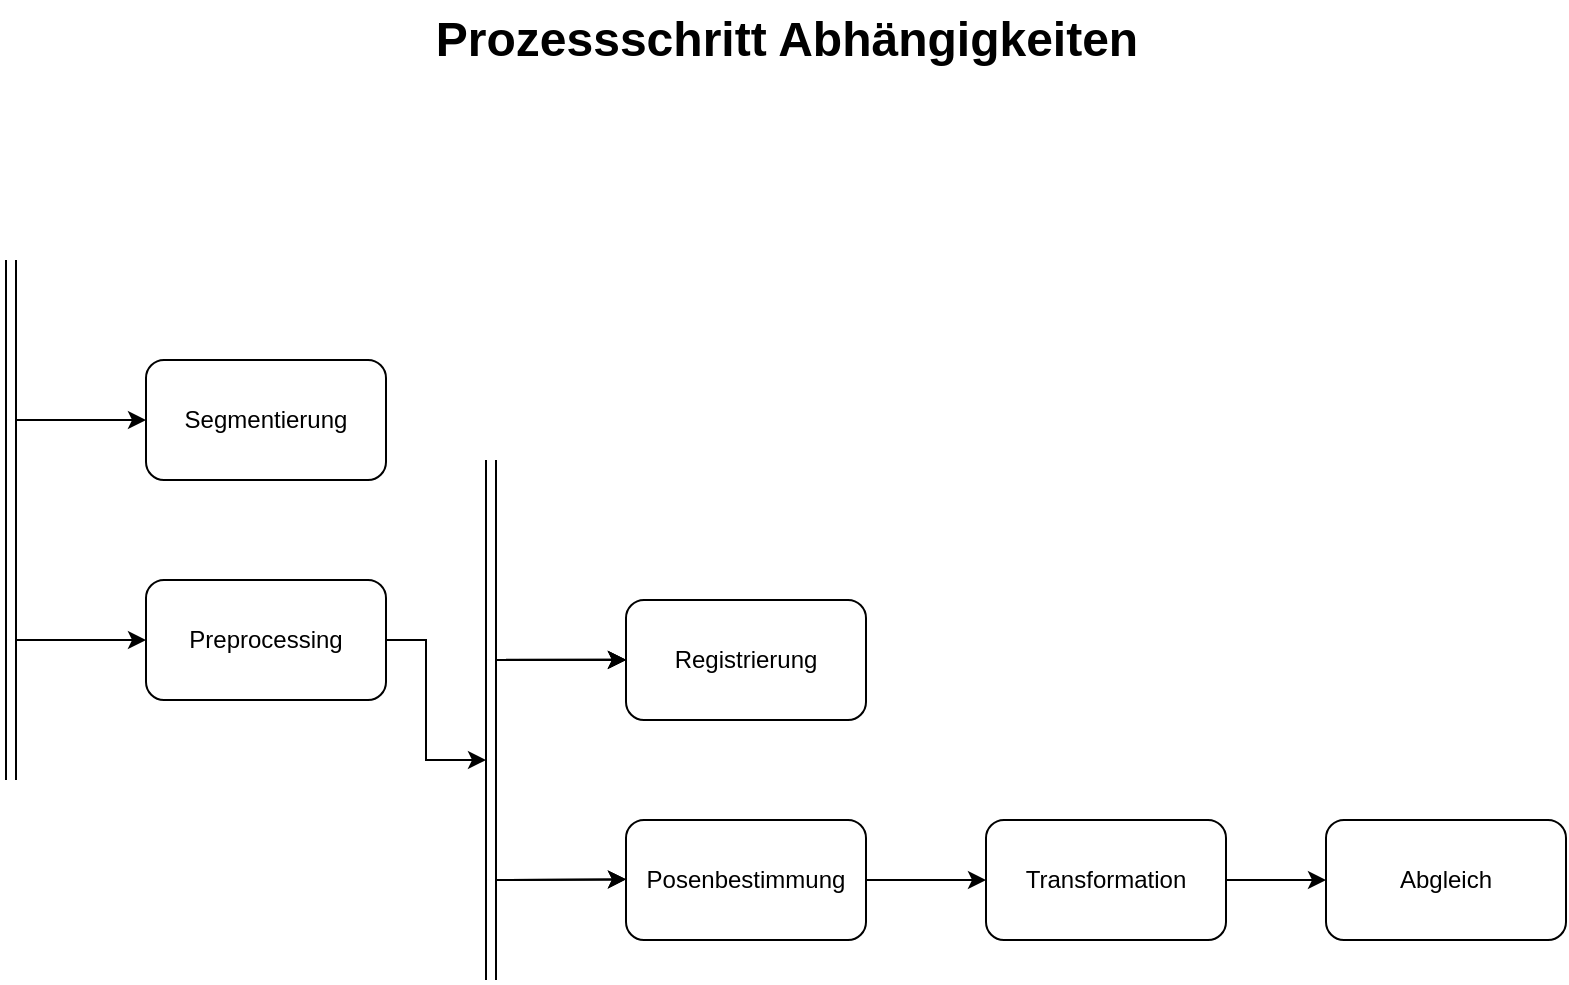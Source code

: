 <mxfile version="22.1.18" type="github" pages="9">
  <diagram id="zK9CFSGIzoizHpDMOQV7" name="Abhängigkeiten">
    <mxGraphModel dx="1687" dy="827" grid="1" gridSize="10" guides="1" tooltips="1" connect="1" arrows="1" fold="1" page="1" pageScale="1" pageWidth="827" pageHeight="1169" math="0" shadow="0">
      <root>
        <mxCell id="0" />
        <mxCell id="1" parent="0" />
        <mxCell id="oVXXYEIOY5k7xvLvqonv-1" value="Prozessschritt Abhängigkeiten" style="text;strokeColor=none;fillColor=none;html=1;fontSize=24;fontStyle=1;verticalAlign=middle;align=center;" vertex="1" parent="1">
          <mxGeometry x="364" y="20" width="100" height="40" as="geometry" />
        </mxCell>
        <mxCell id="oVXXYEIOY5k7xvLvqonv-2" value="Segmentierung" style="rounded=1;whiteSpace=wrap;html=1;" vertex="1" parent="1">
          <mxGeometry x="94" y="200" width="120" height="60" as="geometry" />
        </mxCell>
        <mxCell id="S7G3Cd_-oFzbKSfUyiIH-7" style="edgeStyle=orthogonalEdgeStyle;rounded=0;orthogonalLoop=1;jettySize=auto;html=1;" edge="1" parent="1">
          <mxGeometry relative="1" as="geometry">
            <mxPoint x="264" y="400" as="targetPoint" />
            <mxPoint x="204" y="340.005" as="sourcePoint" />
            <Array as="points">
              <mxPoint x="234" y="340" />
              <mxPoint x="234" y="400" />
            </Array>
          </mxGeometry>
        </mxCell>
        <mxCell id="oVXXYEIOY5k7xvLvqonv-4" value="Preprocessing" style="rounded=1;whiteSpace=wrap;html=1;" vertex="1" parent="1">
          <mxGeometry x="94" y="310" width="120" height="60" as="geometry" />
        </mxCell>
        <mxCell id="oVXXYEIOY5k7xvLvqonv-5" value="Registrierung" style="rounded=1;whiteSpace=wrap;html=1;" vertex="1" parent="1">
          <mxGeometry x="334" y="320" width="120" height="60" as="geometry" />
        </mxCell>
        <mxCell id="S7G3Cd_-oFzbKSfUyiIH-13" value="" style="edgeStyle=orthogonalEdgeStyle;rounded=0;orthogonalLoop=1;jettySize=auto;html=1;" edge="1" parent="1" source="oVXXYEIOY5k7xvLvqonv-6" target="oVXXYEIOY5k7xvLvqonv-7">
          <mxGeometry relative="1" as="geometry" />
        </mxCell>
        <mxCell id="oVXXYEIOY5k7xvLvqonv-6" value="Posenbestimmung" style="rounded=1;whiteSpace=wrap;html=1;" vertex="1" parent="1">
          <mxGeometry x="334" y="430" width="120" height="60" as="geometry" />
        </mxCell>
        <mxCell id="S7G3Cd_-oFzbKSfUyiIH-14" value="" style="edgeStyle=orthogonalEdgeStyle;rounded=0;orthogonalLoop=1;jettySize=auto;html=1;" edge="1" parent="1" source="oVXXYEIOY5k7xvLvqonv-7" target="oVXXYEIOY5k7xvLvqonv-8">
          <mxGeometry relative="1" as="geometry" />
        </mxCell>
        <mxCell id="oVXXYEIOY5k7xvLvqonv-7" value="Transformation" style="rounded=1;whiteSpace=wrap;html=1;" vertex="1" parent="1">
          <mxGeometry x="514" y="430" width="120" height="60" as="geometry" />
        </mxCell>
        <mxCell id="oVXXYEIOY5k7xvLvqonv-8" value="Abgleich" style="rounded=1;whiteSpace=wrap;html=1;" vertex="1" parent="1">
          <mxGeometry x="684" y="430" width="120" height="60" as="geometry" />
        </mxCell>
        <mxCell id="S7G3Cd_-oFzbKSfUyiIH-1" value="" style="endArrow=none;html=1;rounded=0;" edge="1" parent="1">
          <mxGeometry width="50" height="50" relative="1" as="geometry">
            <mxPoint x="24" y="410" as="sourcePoint" />
            <mxPoint x="24" y="150" as="targetPoint" />
          </mxGeometry>
        </mxCell>
        <mxCell id="S7G3Cd_-oFzbKSfUyiIH-2" value="" style="endArrow=none;html=1;rounded=0;" edge="1" parent="1">
          <mxGeometry width="50" height="50" relative="1" as="geometry">
            <mxPoint x="29" y="410" as="sourcePoint" />
            <mxPoint x="29" y="150" as="targetPoint" />
          </mxGeometry>
        </mxCell>
        <mxCell id="S7G3Cd_-oFzbKSfUyiIH-3" value="" style="endArrow=classic;html=1;rounded=0;" edge="1" parent="1">
          <mxGeometry width="50" height="50" relative="1" as="geometry">
            <mxPoint x="29" y="230" as="sourcePoint" />
            <mxPoint x="94" y="230" as="targetPoint" />
          </mxGeometry>
        </mxCell>
        <mxCell id="S7G3Cd_-oFzbKSfUyiIH-4" value="" style="endArrow=classic;html=1;rounded=0;entryX=0;entryY=0.5;entryDx=0;entryDy=0;" edge="1" parent="1" target="oVXXYEIOY5k7xvLvqonv-4">
          <mxGeometry width="50" height="50" relative="1" as="geometry">
            <mxPoint x="29" y="340" as="sourcePoint" />
            <mxPoint x="74" y="350" as="targetPoint" />
          </mxGeometry>
        </mxCell>
        <mxCell id="S7G3Cd_-oFzbKSfUyiIH-5" value="" style="endArrow=none;html=1;rounded=0;" edge="1" parent="1">
          <mxGeometry width="50" height="50" relative="1" as="geometry">
            <mxPoint x="264" y="510" as="sourcePoint" />
            <mxPoint x="264" y="250" as="targetPoint" />
          </mxGeometry>
        </mxCell>
        <mxCell id="S7G3Cd_-oFzbKSfUyiIH-6" value="" style="endArrow=none;html=1;rounded=0;" edge="1" parent="1">
          <mxGeometry width="50" height="50" relative="1" as="geometry">
            <mxPoint x="269" y="510" as="sourcePoint" />
            <mxPoint x="269" y="250" as="targetPoint" />
          </mxGeometry>
        </mxCell>
        <mxCell id="S7G3Cd_-oFzbKSfUyiIH-11" value="" style="endArrow=classic;html=1;rounded=0;entryX=0;entryY=0.5;entryDx=0;entryDy=0;" edge="1" parent="1" target="oVXXYEIOY5k7xvLvqonv-5">
          <mxGeometry width="50" height="50" relative="1" as="geometry">
            <mxPoint x="274" y="350" as="sourcePoint" />
            <mxPoint x="314" y="280" as="targetPoint" />
          </mxGeometry>
        </mxCell>
        <mxCell id="S7G3Cd_-oFzbKSfUyiIH-12" value="" style="endArrow=classic;html=1;rounded=0;entryX=0;entryY=0.5;entryDx=0;entryDy=0;" edge="1" parent="1">
          <mxGeometry width="50" height="50" relative="1" as="geometry">
            <mxPoint x="270" y="460" as="sourcePoint" />
            <mxPoint x="334" y="459.67" as="targetPoint" />
          </mxGeometry>
        </mxCell>
        <mxCell id="S7G3Cd_-oFzbKSfUyiIH-15" value="" style="endArrow=classic;html=1;rounded=0;entryX=0;entryY=0.5;entryDx=0;entryDy=0;" edge="1" parent="1">
          <mxGeometry width="50" height="50" relative="1" as="geometry">
            <mxPoint x="274" y="349.92" as="sourcePoint" />
            <mxPoint x="334" y="349.92" as="targetPoint" />
          </mxGeometry>
        </mxCell>
        <mxCell id="S7G3Cd_-oFzbKSfUyiIH-16" value="" style="endArrow=classic;html=1;rounded=0;entryX=0;entryY=0.5;entryDx=0;entryDy=0;" edge="1" parent="1">
          <mxGeometry width="50" height="50" relative="1" as="geometry">
            <mxPoint x="269" y="350" as="sourcePoint" />
            <mxPoint x="334" y="349.92" as="targetPoint" />
          </mxGeometry>
        </mxCell>
        <mxCell id="S7G3Cd_-oFzbKSfUyiIH-17" value="" style="endArrow=classic;html=1;rounded=0;entryX=0;entryY=0.5;entryDx=0;entryDy=0;" edge="1" parent="1">
          <mxGeometry width="50" height="50" relative="1" as="geometry">
            <mxPoint x="269" y="460" as="sourcePoint" />
            <mxPoint x="334" y="459.67" as="targetPoint" />
          </mxGeometry>
        </mxCell>
      </root>
    </mxGraphModel>
  </diagram>
  <diagram id="GFdTp5q02_-4oAGCeX1W" name="Segmetierung">
    <mxGraphModel dx="1434" dy="703" grid="1" gridSize="10" guides="1" tooltips="1" connect="1" arrows="1" fold="1" page="1" pageScale="1" pageWidth="827" pageHeight="1169" math="0" shadow="0">
      <root>
        <mxCell id="0" />
        <mxCell id="1" parent="0" />
        <mxCell id="53sUlzCWzlrsOG1Qr6TF-1" value="" style="ellipse;whiteSpace=wrap;html=1;fillStyle=solid;fillColor=#330000;" parent="1" vertex="1">
          <mxGeometry x="450" y="30" width="40" height="40" as="geometry" />
        </mxCell>
        <mxCell id="ZD-9s-eslq3EYfMkw9M--1" value="" style="endArrow=classic;html=1;rounded=0;" parent="1" edge="1">
          <mxGeometry width="50" height="50" relative="1" as="geometry">
            <mxPoint x="469.5" y="70" as="sourcePoint" />
            <mxPoint x="470" y="150" as="targetPoint" />
            <Array as="points">
              <mxPoint x="469.5" y="80" />
            </Array>
          </mxGeometry>
        </mxCell>
        <mxCell id="ZD-9s-eslq3EYfMkw9M--15" value="[exist Data]" style="text;html=1;align=center;verticalAlign=middle;resizable=0;points=[];autosize=1;strokeColor=none;fillColor=none;" parent="1" vertex="1">
          <mxGeometry x="380" y="240" width="80" height="30" as="geometry" />
        </mxCell>
        <mxCell id="ZD-9s-eslq3EYfMkw9M--26" style="edgeStyle=orthogonalEdgeStyle;rounded=0;orthogonalLoop=1;jettySize=auto;html=1;exitX=0.5;exitY=1;exitDx=0;exitDy=0;entryX=0.5;entryY=0;entryDx=0;entryDy=0;" parent="1" target="ZD-9s-eslq3EYfMkw9M--25" edge="1">
          <mxGeometry relative="1" as="geometry">
            <mxPoint x="470.0" y="605" as="sourcePoint" />
          </mxGeometry>
        </mxCell>
        <mxCell id="ZD-9s-eslq3EYfMkw9M--24" value="" style="ellipse;whiteSpace=wrap;html=1;fillStyle=solid;fillColor=#330000;" parent="1" vertex="1">
          <mxGeometry x="450" y="666.25" width="40" height="40" as="geometry" />
        </mxCell>
        <mxCell id="ZD-9s-eslq3EYfMkw9M--25" value="" style="ellipse;whiteSpace=wrap;html=1;fillColor=none;" parent="1" vertex="1">
          <mxGeometry x="445" y="661.25" width="50" height="50" as="geometry" />
        </mxCell>
        <mxCell id="eEqgmJsv3pMf9f5EJ8OD-1" value="[Manuell] || [Sensor_Triger]" style="text;html=1;align=center;verticalAlign=middle;resizable=0;points=[];autosize=1;strokeColor=none;fillColor=none;" vertex="1" parent="1">
          <mxGeometry x="500" y="90" width="170" height="30" as="geometry" />
        </mxCell>
        <mxCell id="eEqgmJsv3pMf9f5EJ8OD-7" style="edgeStyle=orthogonalEdgeStyle;rounded=0;orthogonalLoop=1;jettySize=auto;html=1;exitX=1;exitY=0.5;exitDx=0;exitDy=0;entryX=0.5;entryY=0;entryDx=0;entryDy=0;" edge="1" parent="1" source="eEqgmJsv3pMf9f5EJ8OD-2" target="eEqgmJsv3pMf9f5EJ8OD-12">
          <mxGeometry relative="1" as="geometry">
            <mxPoint x="700" y="175" as="targetPoint" />
            <Array as="points">
              <mxPoint x="695" y="175" />
            </Array>
          </mxGeometry>
        </mxCell>
        <mxCell id="eEqgmJsv3pMf9f5EJ8OD-32" style="edgeStyle=orthogonalEdgeStyle;rounded=0;orthogonalLoop=1;jettySize=auto;html=1;exitX=0.5;exitY=1;exitDx=0;exitDy=0;entryX=0.5;entryY=0;entryDx=0;entryDy=0;" edge="1" parent="1" source="eEqgmJsv3pMf9f5EJ8OD-2" target="eEqgmJsv3pMf9f5EJ8OD-30">
          <mxGeometry relative="1" as="geometry" />
        </mxCell>
        <mxCell id="eEqgmJsv3pMf9f5EJ8OD-2" value="" style="rhombus;whiteSpace=wrap;html=1;fillColor=none;" vertex="1" parent="1">
          <mxGeometry x="430" y="150" width="80" height="49.25" as="geometry" />
        </mxCell>
        <mxCell id="eEqgmJsv3pMf9f5EJ8OD-4" value="[!exist Data]" style="text;html=1;align=center;verticalAlign=middle;resizable=0;points=[];autosize=1;strokeColor=none;fillColor=none;" vertex="1" parent="1">
          <mxGeometry x="550" y="130" width="90" height="30" as="geometry" />
        </mxCell>
        <mxCell id="eEqgmJsv3pMf9f5EJ8OD-8" value="ProcessData()" style="swimlane;fontStyle=0;childLayout=stackLayout;horizontal=1;startSize=30;horizontalStack=0;resizeParent=1;resizeParentMax=0;resizeLast=0;collapsible=1;marginBottom=0;whiteSpace=wrap;html=1;" vertex="1" parent="1">
          <mxGeometry x="110" y="441.25" width="140" height="60" as="geometry" />
        </mxCell>
        <mxCell id="eEqgmJsv3pMf9f5EJ8OD-9" value="-string: path_data_local" style="text;strokeColor=none;fillColor=none;align=left;verticalAlign=middle;spacingLeft=4;spacingRight=4;overflow=hidden;points=[[0,0.5],[1,0.5]];portConstraint=eastwest;rotatable=0;whiteSpace=wrap;html=1;" vertex="1" parent="eEqgmJsv3pMf9f5EJ8OD-8">
          <mxGeometry y="30" width="140" height="30" as="geometry" />
        </mxCell>
        <mxCell id="eEqgmJsv3pMf9f5EJ8OD-12" value="LoadData" style="rounded=1;whiteSpace=wrap;html=1;fillStyle=auto;align=center;" vertex="1" parent="1">
          <mxGeometry x="630" y="190" width="130" height="70" as="geometry" />
        </mxCell>
        <mxCell id="eEqgmJsv3pMf9f5EJ8OD-25" value="LoadDate()" style="swimlane;fontStyle=0;childLayout=stackLayout;horizontal=1;startSize=30;horizontalStack=0;resizeParent=1;resizeParentMax=0;resizeLast=0;collapsible=1;marginBottom=0;whiteSpace=wrap;html=1;" vertex="1" parent="1">
          <mxGeometry x="110" y="541.25" width="140" height="120" as="geometry" />
        </mxCell>
        <mxCell id="eEqgmJsv3pMf9f5EJ8OD-26" value="string: path_data_minio" style="text;strokeColor=none;fillColor=none;align=left;verticalAlign=middle;spacingLeft=4;spacingRight=4;overflow=hidden;points=[[0,0.5],[1,0.5]];portConstraint=eastwest;rotatable=0;whiteSpace=wrap;html=1;" vertex="1" parent="eEqgmJsv3pMf9f5EJ8OD-25">
          <mxGeometry y="30" width="140" height="30" as="geometry" />
        </mxCell>
        <mxCell id="eEqgmJsv3pMf9f5EJ8OD-27" value="Item 2" style="text;strokeColor=none;fillColor=none;align=left;verticalAlign=middle;spacingLeft=4;spacingRight=4;overflow=hidden;points=[[0,0.5],[1,0.5]];portConstraint=eastwest;rotatable=0;whiteSpace=wrap;html=1;" vertex="1" parent="eEqgmJsv3pMf9f5EJ8OD-25">
          <mxGeometry y="60" width="140" height="30" as="geometry" />
        </mxCell>
        <mxCell id="eEqgmJsv3pMf9f5EJ8OD-28" value="Item 3" style="text;strokeColor=none;fillColor=none;align=left;verticalAlign=middle;spacingLeft=4;spacingRight=4;overflow=hidden;points=[[0,0.5],[1,0.5]];portConstraint=eastwest;rotatable=0;whiteSpace=wrap;html=1;" vertex="1" parent="eEqgmJsv3pMf9f5EJ8OD-25">
          <mxGeometry y="90" width="140" height="30" as="geometry" />
        </mxCell>
        <mxCell id="eEqgmJsv3pMf9f5EJ8OD-29" value="- Lokaler Speicher Pfad entspricht Bucket Strutkur" style="text;html=1;align=center;verticalAlign=middle;resizable=0;points=[];autosize=1;strokeColor=none;fillColor=none;" vertex="1" parent="1">
          <mxGeometry x="30" y="681.25" width="290" height="30" as="geometry" />
        </mxCell>
        <mxCell id="eEqgmJsv3pMf9f5EJ8OD-35" value="" style="edgeStyle=orthogonalEdgeStyle;rounded=0;orthogonalLoop=1;jettySize=auto;html=1;" edge="1" parent="1" source="eEqgmJsv3pMf9f5EJ8OD-30" target="eEqgmJsv3pMf9f5EJ8OD-34">
          <mxGeometry relative="1" as="geometry" />
        </mxCell>
        <mxCell id="eEqgmJsv3pMf9f5EJ8OD-30" value="ProcessData()" style="rounded=1;whiteSpace=wrap;html=1;fillStyle=auto;align=center;" vertex="1" parent="1">
          <mxGeometry x="405" y="320" width="130" height="70" as="geometry" />
        </mxCell>
        <mxCell id="eEqgmJsv3pMf9f5EJ8OD-33" style="edgeStyle=orthogonalEdgeStyle;rounded=0;orthogonalLoop=1;jettySize=auto;html=1;exitX=0.5;exitY=1;exitDx=0;exitDy=0;entryX=1;entryY=0.621;entryDx=0;entryDy=0;entryPerimeter=0;" edge="1" parent="1" source="eEqgmJsv3pMf9f5EJ8OD-12" target="eEqgmJsv3pMf9f5EJ8OD-30">
          <mxGeometry relative="1" as="geometry" />
        </mxCell>
        <mxCell id="eEqgmJsv3pMf9f5EJ8OD-38" value="" style="edgeStyle=orthogonalEdgeStyle;rounded=0;orthogonalLoop=1;jettySize=auto;html=1;" edge="1" parent="1" source="eEqgmJsv3pMf9f5EJ8OD-34" target="eEqgmJsv3pMf9f5EJ8OD-37">
          <mxGeometry relative="1" as="geometry" />
        </mxCell>
        <mxCell id="eEqgmJsv3pMf9f5EJ8OD-34" value="SaveData()" style="rounded=1;whiteSpace=wrap;html=1;fillStyle=auto;align=center;" vertex="1" parent="1">
          <mxGeometry x="395" y="460" width="150" height="55" as="geometry" />
        </mxCell>
        <mxCell id="eEqgmJsv3pMf9f5EJ8OD-37" value="return local_data_path" style="rounded=1;whiteSpace=wrap;html=1;fillStyle=auto;align=center;" vertex="1" parent="1">
          <mxGeometry x="395" y="550" width="150" height="55" as="geometry" />
        </mxCell>
        <mxCell id="DolVp_x32YViTPgiSXd4-1" value="Segmentierung" style="swimlane;fontStyle=0;childLayout=stackLayout;horizontal=1;startSize=30;horizontalStack=0;resizeParent=1;resizeParentMax=0;resizeLast=0;collapsible=1;marginBottom=0;whiteSpace=wrap;html=1;" vertex="1" parent="1">
          <mxGeometry x="100" y="100" width="140" height="90" as="geometry" />
        </mxCell>
        <mxCell id="DolVp_x32YViTPgiSXd4-2" value="in:Image" style="text;align=left;verticalAlign=middle;spacingLeft=4;spacingRight=4;overflow=hidden;points=[[0,0.5],[1,0.5]];portConstraint=eastwest;rotatable=0;whiteSpace=wrap;html=1;strokeWidth=1;imageAspect=1;strokeColor=default;perimeterSpacing=0;shadow=0;" vertex="1" parent="DolVp_x32YViTPgiSXd4-1">
          <mxGeometry y="30" width="140" height="30" as="geometry" />
        </mxCell>
        <mxCell id="DolVp_x32YViTPgiSXd4-3" value="out:[Image]" style="text;strokeColor=none;fillColor=none;align=left;verticalAlign=middle;spacingLeft=4;spacingRight=4;overflow=hidden;points=[[0,0.5],[1,0.5]];portConstraint=eastwest;rotatable=0;whiteSpace=wrap;html=1;" vertex="1" parent="DolVp_x32YViTPgiSXd4-1">
          <mxGeometry y="60" width="140" height="30" as="geometry" />
        </mxCell>
      </root>
    </mxGraphModel>
  </diagram>
  <diagram name="Preprocessing" id="sbd5s6YPFn8j8Eta1kQZ">
    <mxGraphModel dx="1366" dy="670" grid="1" gridSize="10" guides="1" tooltips="1" connect="1" arrows="1" fold="1" page="1" pageScale="1" pageWidth="827" pageHeight="1169" math="0" shadow="0">
      <root>
        <mxCell id="XE6FhpzVYcJwRMt-KTMn-0" />
        <mxCell id="XE6FhpzVYcJwRMt-KTMn-1" parent="XE6FhpzVYcJwRMt-KTMn-0" />
        <mxCell id="XE6FhpzVYcJwRMt-KTMn-2" value="" style="ellipse;whiteSpace=wrap;html=1;fillStyle=solid;fillColor=#330000;" vertex="1" parent="XE6FhpzVYcJwRMt-KTMn-1">
          <mxGeometry x="450" y="30" width="40" height="40" as="geometry" />
        </mxCell>
        <mxCell id="XE6FhpzVYcJwRMt-KTMn-3" value="" style="endArrow=classic;html=1;rounded=0;" edge="1" parent="XE6FhpzVYcJwRMt-KTMn-1">
          <mxGeometry width="50" height="50" relative="1" as="geometry">
            <mxPoint x="469.5" y="70" as="sourcePoint" />
            <mxPoint x="470" y="150" as="targetPoint" />
            <Array as="points">
              <mxPoint x="469.5" y="80" />
            </Array>
          </mxGeometry>
        </mxCell>
        <mxCell id="XE6FhpzVYcJwRMt-KTMn-4" value="[exist Data]" style="text;html=1;align=center;verticalAlign=middle;resizable=0;points=[];autosize=1;strokeColor=none;fillColor=none;" vertex="1" parent="XE6FhpzVYcJwRMt-KTMn-1">
          <mxGeometry x="380" y="240" width="80" height="30" as="geometry" />
        </mxCell>
        <mxCell id="XE6FhpzVYcJwRMt-KTMn-5" style="edgeStyle=orthogonalEdgeStyle;rounded=0;orthogonalLoop=1;jettySize=auto;html=1;exitX=0.5;exitY=1;exitDx=0;exitDy=0;entryX=0.5;entryY=0;entryDx=0;entryDy=0;" edge="1" parent="XE6FhpzVYcJwRMt-KTMn-1" target="XE6FhpzVYcJwRMt-KTMn-7">
          <mxGeometry relative="1" as="geometry">
            <mxPoint x="470.0" y="605" as="sourcePoint" />
          </mxGeometry>
        </mxCell>
        <mxCell id="XE6FhpzVYcJwRMt-KTMn-6" value="" style="ellipse;whiteSpace=wrap;html=1;fillStyle=solid;fillColor=#330000;" vertex="1" parent="XE6FhpzVYcJwRMt-KTMn-1">
          <mxGeometry x="450" y="666.25" width="40" height="40" as="geometry" />
        </mxCell>
        <mxCell id="XE6FhpzVYcJwRMt-KTMn-7" value="" style="ellipse;whiteSpace=wrap;html=1;fillColor=none;" vertex="1" parent="XE6FhpzVYcJwRMt-KTMn-1">
          <mxGeometry x="445" y="661.25" width="50" height="50" as="geometry" />
        </mxCell>
        <mxCell id="XE6FhpzVYcJwRMt-KTMn-8" value="[Manuell] || [Sensor_Triger]" style="text;html=1;align=center;verticalAlign=middle;resizable=0;points=[];autosize=1;strokeColor=none;fillColor=none;" vertex="1" parent="XE6FhpzVYcJwRMt-KTMn-1">
          <mxGeometry x="500" y="90" width="170" height="30" as="geometry" />
        </mxCell>
        <mxCell id="XE6FhpzVYcJwRMt-KTMn-9" style="edgeStyle=orthogonalEdgeStyle;rounded=0;orthogonalLoop=1;jettySize=auto;html=1;exitX=1;exitY=0.5;exitDx=0;exitDy=0;entryX=0.5;entryY=0;entryDx=0;entryDy=0;" edge="1" parent="XE6FhpzVYcJwRMt-KTMn-1" source="XE6FhpzVYcJwRMt-KTMn-11" target="XE6FhpzVYcJwRMt-KTMn-15">
          <mxGeometry relative="1" as="geometry">
            <mxPoint x="700" y="175" as="targetPoint" />
            <Array as="points">
              <mxPoint x="695" y="175" />
            </Array>
          </mxGeometry>
        </mxCell>
        <mxCell id="XE6FhpzVYcJwRMt-KTMn-10" style="edgeStyle=orthogonalEdgeStyle;rounded=0;orthogonalLoop=1;jettySize=auto;html=1;exitX=0.5;exitY=1;exitDx=0;exitDy=0;entryX=0.5;entryY=0;entryDx=0;entryDy=0;" edge="1" parent="XE6FhpzVYcJwRMt-KTMn-1" source="XE6FhpzVYcJwRMt-KTMn-11" target="XE6FhpzVYcJwRMt-KTMn-22">
          <mxGeometry relative="1" as="geometry" />
        </mxCell>
        <mxCell id="XE6FhpzVYcJwRMt-KTMn-11" value="" style="rhombus;whiteSpace=wrap;html=1;fillColor=none;" vertex="1" parent="XE6FhpzVYcJwRMt-KTMn-1">
          <mxGeometry x="430" y="150" width="80" height="49.25" as="geometry" />
        </mxCell>
        <mxCell id="XE6FhpzVYcJwRMt-KTMn-12" value="[!exist Data]" style="text;html=1;align=center;verticalAlign=middle;resizable=0;points=[];autosize=1;strokeColor=none;fillColor=none;" vertex="1" parent="XE6FhpzVYcJwRMt-KTMn-1">
          <mxGeometry x="550" y="130" width="90" height="30" as="geometry" />
        </mxCell>
        <mxCell id="XE6FhpzVYcJwRMt-KTMn-13" value="ProcessData()" style="swimlane;fontStyle=0;childLayout=stackLayout;horizontal=1;startSize=30;horizontalStack=0;resizeParent=1;resizeParentMax=0;resizeLast=0;collapsible=1;marginBottom=0;whiteSpace=wrap;html=1;" vertex="1" parent="XE6FhpzVYcJwRMt-KTMn-1">
          <mxGeometry x="110" y="441.25" width="140" height="60" as="geometry" />
        </mxCell>
        <mxCell id="XE6FhpzVYcJwRMt-KTMn-14" value="-string: path_data_local" style="text;strokeColor=none;fillColor=none;align=left;verticalAlign=middle;spacingLeft=4;spacingRight=4;overflow=hidden;points=[[0,0.5],[1,0.5]];portConstraint=eastwest;rotatable=0;whiteSpace=wrap;html=1;" vertex="1" parent="XE6FhpzVYcJwRMt-KTMn-13">
          <mxGeometry y="30" width="140" height="30" as="geometry" />
        </mxCell>
        <mxCell id="XE6FhpzVYcJwRMt-KTMn-15" value="LoadData" style="rounded=1;whiteSpace=wrap;html=1;fillStyle=auto;align=center;" vertex="1" parent="XE6FhpzVYcJwRMt-KTMn-1">
          <mxGeometry x="630" y="190" width="130" height="70" as="geometry" />
        </mxCell>
        <mxCell id="XE6FhpzVYcJwRMt-KTMn-16" value="LoadDate()" style="swimlane;fontStyle=0;childLayout=stackLayout;horizontal=1;startSize=30;horizontalStack=0;resizeParent=1;resizeParentMax=0;resizeLast=0;collapsible=1;marginBottom=0;whiteSpace=wrap;html=1;" vertex="1" parent="XE6FhpzVYcJwRMt-KTMn-1">
          <mxGeometry x="110" y="541.25" width="140" height="120" as="geometry" />
        </mxCell>
        <mxCell id="XE6FhpzVYcJwRMt-KTMn-17" value="string: path_data_minio" style="text;strokeColor=none;fillColor=none;align=left;verticalAlign=middle;spacingLeft=4;spacingRight=4;overflow=hidden;points=[[0,0.5],[1,0.5]];portConstraint=eastwest;rotatable=0;whiteSpace=wrap;html=1;" vertex="1" parent="XE6FhpzVYcJwRMt-KTMn-16">
          <mxGeometry y="30" width="140" height="30" as="geometry" />
        </mxCell>
        <mxCell id="XE6FhpzVYcJwRMt-KTMn-18" value="Item 2" style="text;strokeColor=none;fillColor=none;align=left;verticalAlign=middle;spacingLeft=4;spacingRight=4;overflow=hidden;points=[[0,0.5],[1,0.5]];portConstraint=eastwest;rotatable=0;whiteSpace=wrap;html=1;" vertex="1" parent="XE6FhpzVYcJwRMt-KTMn-16">
          <mxGeometry y="60" width="140" height="30" as="geometry" />
        </mxCell>
        <mxCell id="XE6FhpzVYcJwRMt-KTMn-19" value="Item 3" style="text;strokeColor=none;fillColor=none;align=left;verticalAlign=middle;spacingLeft=4;spacingRight=4;overflow=hidden;points=[[0,0.5],[1,0.5]];portConstraint=eastwest;rotatable=0;whiteSpace=wrap;html=1;" vertex="1" parent="XE6FhpzVYcJwRMt-KTMn-16">
          <mxGeometry y="90" width="140" height="30" as="geometry" />
        </mxCell>
        <mxCell id="XE6FhpzVYcJwRMt-KTMn-20" value="- Lokaler Speicher Pfad entspricht Bucket Strutkur" style="text;html=1;align=center;verticalAlign=middle;resizable=0;points=[];autosize=1;strokeColor=none;fillColor=none;" vertex="1" parent="XE6FhpzVYcJwRMt-KTMn-1">
          <mxGeometry x="30" y="681.25" width="290" height="30" as="geometry" />
        </mxCell>
        <mxCell id="XE6FhpzVYcJwRMt-KTMn-21" value="" style="edgeStyle=orthogonalEdgeStyle;rounded=0;orthogonalLoop=1;jettySize=auto;html=1;" edge="1" parent="XE6FhpzVYcJwRMt-KTMn-1" source="XE6FhpzVYcJwRMt-KTMn-22" target="XE6FhpzVYcJwRMt-KTMn-25">
          <mxGeometry relative="1" as="geometry" />
        </mxCell>
        <mxCell id="XE6FhpzVYcJwRMt-KTMn-22" value="ProcessData()" style="rounded=1;whiteSpace=wrap;html=1;fillStyle=auto;align=center;" vertex="1" parent="XE6FhpzVYcJwRMt-KTMn-1">
          <mxGeometry x="405" y="320" width="130" height="70" as="geometry" />
        </mxCell>
        <mxCell id="XE6FhpzVYcJwRMt-KTMn-23" style="edgeStyle=orthogonalEdgeStyle;rounded=0;orthogonalLoop=1;jettySize=auto;html=1;exitX=0.5;exitY=1;exitDx=0;exitDy=0;entryX=1;entryY=0.621;entryDx=0;entryDy=0;entryPerimeter=0;" edge="1" parent="XE6FhpzVYcJwRMt-KTMn-1" source="XE6FhpzVYcJwRMt-KTMn-15" target="XE6FhpzVYcJwRMt-KTMn-22">
          <mxGeometry relative="1" as="geometry" />
        </mxCell>
        <mxCell id="XE6FhpzVYcJwRMt-KTMn-24" value="" style="edgeStyle=orthogonalEdgeStyle;rounded=0;orthogonalLoop=1;jettySize=auto;html=1;" edge="1" parent="XE6FhpzVYcJwRMt-KTMn-1" source="XE6FhpzVYcJwRMt-KTMn-25" target="XE6FhpzVYcJwRMt-KTMn-26">
          <mxGeometry relative="1" as="geometry" />
        </mxCell>
        <mxCell id="XE6FhpzVYcJwRMt-KTMn-25" value="SaveData()" style="rounded=1;whiteSpace=wrap;html=1;fillStyle=auto;align=center;" vertex="1" parent="XE6FhpzVYcJwRMt-KTMn-1">
          <mxGeometry x="395" y="460" width="150" height="55" as="geometry" />
        </mxCell>
        <mxCell id="XE6FhpzVYcJwRMt-KTMn-26" value="return local_data_path" style="rounded=1;whiteSpace=wrap;html=1;fillStyle=auto;align=center;" vertex="1" parent="XE6FhpzVYcJwRMt-KTMn-1">
          <mxGeometry x="395" y="550" width="150" height="55" as="geometry" />
        </mxCell>
        <mxCell id="XE6FhpzVYcJwRMt-KTMn-27" value="Preprocessing" style="swimlane;fontStyle=0;childLayout=stackLayout;horizontal=1;startSize=30;horizontalStack=0;resizeParent=1;resizeParentMax=0;resizeLast=0;collapsible=1;marginBottom=0;whiteSpace=wrap;html=1;" vertex="1" parent="XE6FhpzVYcJwRMt-KTMn-1">
          <mxGeometry x="100" y="100" width="140" height="120" as="geometry" />
        </mxCell>
        <mxCell id="c-dmVmrOBjQ6JyZe14kJ-0" value="in:Image_pkt" style="text;align=left;verticalAlign=middle;spacingLeft=4;spacingRight=4;overflow=hidden;points=[[0,0.5],[1,0.5]];portConstraint=eastwest;rotatable=0;whiteSpace=wrap;html=1;strokeWidth=1;imageAspect=1;strokeColor=none;perimeterSpacing=0;shadow=0;" vertex="1" parent="XE6FhpzVYcJwRMt-KTMn-27">
          <mxGeometry y="30" width="140" height="30" as="geometry" />
        </mxCell>
        <mxCell id="c-dmVmrOBjQ6JyZe14kJ-2" value="in:params" style="text;align=left;verticalAlign=middle;spacingLeft=4;spacingRight=4;overflow=hidden;points=[[0,0.5],[1,0.5]];portConstraint=eastwest;rotatable=0;whiteSpace=wrap;html=1;strokeWidth=1;imageAspect=1;strokeColor=none;perimeterSpacing=0;shadow=0;" vertex="1" parent="XE6FhpzVYcJwRMt-KTMn-27">
          <mxGeometry y="60" width="140" height="30" as="geometry" />
        </mxCell>
        <mxCell id="c-dmVmrOBjQ6JyZe14kJ-1" value="out:Image_pkt" style="text;align=left;verticalAlign=middle;spacingLeft=4;spacingRight=4;overflow=hidden;points=[[0,0.5],[1,0.5]];portConstraint=eastwest;rotatable=0;whiteSpace=wrap;html=1;strokeWidth=1;imageAspect=1;strokeColor=default;perimeterSpacing=0;shadow=0;" vertex="1" parent="XE6FhpzVYcJwRMt-KTMn-27">
          <mxGeometry y="90" width="140" height="30" as="geometry" />
        </mxCell>
      </root>
    </mxGraphModel>
  </diagram>
  <diagram name="Registrierung" id="kOj8EP1ltmCxKizfg4Pf">
    <mxGraphModel dx="1103" dy="541" grid="1" gridSize="10" guides="1" tooltips="1" connect="1" arrows="1" fold="1" page="1" pageScale="1" pageWidth="827" pageHeight="1169" math="0" shadow="0">
      <root>
        <mxCell id="hX0OEe_5FIgZINDrZgU4-0" />
        <mxCell id="hX0OEe_5FIgZINDrZgU4-1" parent="hX0OEe_5FIgZINDrZgU4-0" />
        <mxCell id="hX0OEe_5FIgZINDrZgU4-2" value="" style="ellipse;whiteSpace=wrap;html=1;fillStyle=solid;fillColor=#330000;" vertex="1" parent="hX0OEe_5FIgZINDrZgU4-1">
          <mxGeometry x="450" y="30" width="40" height="40" as="geometry" />
        </mxCell>
        <mxCell id="hX0OEe_5FIgZINDrZgU4-3" value="" style="endArrow=classic;html=1;rounded=0;" edge="1" parent="hX0OEe_5FIgZINDrZgU4-1">
          <mxGeometry width="50" height="50" relative="1" as="geometry">
            <mxPoint x="469.5" y="70" as="sourcePoint" />
            <mxPoint x="470" y="150" as="targetPoint" />
            <Array as="points">
              <mxPoint x="469.5" y="80" />
            </Array>
          </mxGeometry>
        </mxCell>
        <mxCell id="hX0OEe_5FIgZINDrZgU4-4" value="[exist Data]" style="text;html=1;align=center;verticalAlign=middle;resizable=0;points=[];autosize=1;strokeColor=none;fillColor=none;" vertex="1" parent="hX0OEe_5FIgZINDrZgU4-1">
          <mxGeometry x="380" y="240" width="80" height="30" as="geometry" />
        </mxCell>
        <mxCell id="hX0OEe_5FIgZINDrZgU4-5" style="edgeStyle=orthogonalEdgeStyle;rounded=0;orthogonalLoop=1;jettySize=auto;html=1;exitX=0.5;exitY=1;exitDx=0;exitDy=0;entryX=0.5;entryY=0;entryDx=0;entryDy=0;" edge="1" parent="hX0OEe_5FIgZINDrZgU4-1" target="hX0OEe_5FIgZINDrZgU4-7">
          <mxGeometry relative="1" as="geometry">
            <mxPoint x="470.0" y="605" as="sourcePoint" />
          </mxGeometry>
        </mxCell>
        <mxCell id="hX0OEe_5FIgZINDrZgU4-6" value="" style="ellipse;whiteSpace=wrap;html=1;fillStyle=solid;fillColor=#330000;" vertex="1" parent="hX0OEe_5FIgZINDrZgU4-1">
          <mxGeometry x="450" y="666.25" width="40" height="40" as="geometry" />
        </mxCell>
        <mxCell id="hX0OEe_5FIgZINDrZgU4-7" value="" style="ellipse;whiteSpace=wrap;html=1;fillColor=none;" vertex="1" parent="hX0OEe_5FIgZINDrZgU4-1">
          <mxGeometry x="445" y="661.25" width="50" height="50" as="geometry" />
        </mxCell>
        <mxCell id="hX0OEe_5FIgZINDrZgU4-8" value="[Manuell] || [Sensor_Triger]" style="text;html=1;align=center;verticalAlign=middle;resizable=0;points=[];autosize=1;strokeColor=none;fillColor=none;" vertex="1" parent="hX0OEe_5FIgZINDrZgU4-1">
          <mxGeometry x="500" y="90" width="170" height="30" as="geometry" />
        </mxCell>
        <mxCell id="hX0OEe_5FIgZINDrZgU4-9" style="edgeStyle=orthogonalEdgeStyle;rounded=0;orthogonalLoop=1;jettySize=auto;html=1;exitX=1;exitY=0.5;exitDx=0;exitDy=0;entryX=0.5;entryY=0;entryDx=0;entryDy=0;" edge="1" parent="hX0OEe_5FIgZINDrZgU4-1" source="hX0OEe_5FIgZINDrZgU4-11" target="hX0OEe_5FIgZINDrZgU4-15">
          <mxGeometry relative="1" as="geometry">
            <mxPoint x="700" y="175" as="targetPoint" />
            <Array as="points">
              <mxPoint x="695" y="175" />
            </Array>
          </mxGeometry>
        </mxCell>
        <mxCell id="hX0OEe_5FIgZINDrZgU4-10" style="edgeStyle=orthogonalEdgeStyle;rounded=0;orthogonalLoop=1;jettySize=auto;html=1;exitX=0.5;exitY=1;exitDx=0;exitDy=0;entryX=0.5;entryY=0;entryDx=0;entryDy=0;" edge="1" parent="hX0OEe_5FIgZINDrZgU4-1" source="hX0OEe_5FIgZINDrZgU4-11" target="hX0OEe_5FIgZINDrZgU4-22">
          <mxGeometry relative="1" as="geometry" />
        </mxCell>
        <mxCell id="hX0OEe_5FIgZINDrZgU4-11" value="" style="rhombus;whiteSpace=wrap;html=1;fillColor=none;" vertex="1" parent="hX0OEe_5FIgZINDrZgU4-1">
          <mxGeometry x="430" y="150" width="80" height="49.25" as="geometry" />
        </mxCell>
        <mxCell id="hX0OEe_5FIgZINDrZgU4-12" value="[!exist Data]" style="text;html=1;align=center;verticalAlign=middle;resizable=0;points=[];autosize=1;strokeColor=none;fillColor=none;" vertex="1" parent="hX0OEe_5FIgZINDrZgU4-1">
          <mxGeometry x="550" y="130" width="90" height="30" as="geometry" />
        </mxCell>
        <mxCell id="hX0OEe_5FIgZINDrZgU4-13" value="ProcessData()" style="swimlane;fontStyle=0;childLayout=stackLayout;horizontal=1;startSize=30;horizontalStack=0;resizeParent=1;resizeParentMax=0;resizeLast=0;collapsible=1;marginBottom=0;whiteSpace=wrap;html=1;" vertex="1" parent="hX0OEe_5FIgZINDrZgU4-1">
          <mxGeometry x="110" y="441.25" width="140" height="60" as="geometry" />
        </mxCell>
        <mxCell id="hX0OEe_5FIgZINDrZgU4-14" value="-string: path_data_local" style="text;strokeColor=none;fillColor=none;align=left;verticalAlign=middle;spacingLeft=4;spacingRight=4;overflow=hidden;points=[[0,0.5],[1,0.5]];portConstraint=eastwest;rotatable=0;whiteSpace=wrap;html=1;" vertex="1" parent="hX0OEe_5FIgZINDrZgU4-13">
          <mxGeometry y="30" width="140" height="30" as="geometry" />
        </mxCell>
        <mxCell id="hX0OEe_5FIgZINDrZgU4-15" value="LoadData" style="rounded=1;whiteSpace=wrap;html=1;fillStyle=auto;align=center;" vertex="1" parent="hX0OEe_5FIgZINDrZgU4-1">
          <mxGeometry x="630" y="190" width="130" height="70" as="geometry" />
        </mxCell>
        <mxCell id="hX0OEe_5FIgZINDrZgU4-16" value="LoadDate()" style="swimlane;fontStyle=0;childLayout=stackLayout;horizontal=1;startSize=30;horizontalStack=0;resizeParent=1;resizeParentMax=0;resizeLast=0;collapsible=1;marginBottom=0;whiteSpace=wrap;html=1;" vertex="1" parent="hX0OEe_5FIgZINDrZgU4-1">
          <mxGeometry x="110" y="541.25" width="140" height="120" as="geometry" />
        </mxCell>
        <mxCell id="hX0OEe_5FIgZINDrZgU4-17" value="string: path_data_minio" style="text;strokeColor=none;fillColor=none;align=left;verticalAlign=middle;spacingLeft=4;spacingRight=4;overflow=hidden;points=[[0,0.5],[1,0.5]];portConstraint=eastwest;rotatable=0;whiteSpace=wrap;html=1;" vertex="1" parent="hX0OEe_5FIgZINDrZgU4-16">
          <mxGeometry y="30" width="140" height="30" as="geometry" />
        </mxCell>
        <mxCell id="hX0OEe_5FIgZINDrZgU4-18" value="Item 2" style="text;strokeColor=none;fillColor=none;align=left;verticalAlign=middle;spacingLeft=4;spacingRight=4;overflow=hidden;points=[[0,0.5],[1,0.5]];portConstraint=eastwest;rotatable=0;whiteSpace=wrap;html=1;" vertex="1" parent="hX0OEe_5FIgZINDrZgU4-16">
          <mxGeometry y="60" width="140" height="30" as="geometry" />
        </mxCell>
        <mxCell id="hX0OEe_5FIgZINDrZgU4-19" value="Item 3" style="text;strokeColor=none;fillColor=none;align=left;verticalAlign=middle;spacingLeft=4;spacingRight=4;overflow=hidden;points=[[0,0.5],[1,0.5]];portConstraint=eastwest;rotatable=0;whiteSpace=wrap;html=1;" vertex="1" parent="hX0OEe_5FIgZINDrZgU4-16">
          <mxGeometry y="90" width="140" height="30" as="geometry" />
        </mxCell>
        <mxCell id="hX0OEe_5FIgZINDrZgU4-20" value="- Lokaler Speicher Pfad entspricht Bucket Strutkur" style="text;html=1;align=center;verticalAlign=middle;resizable=0;points=[];autosize=1;strokeColor=none;fillColor=none;" vertex="1" parent="hX0OEe_5FIgZINDrZgU4-1">
          <mxGeometry x="30" y="681.25" width="290" height="30" as="geometry" />
        </mxCell>
        <mxCell id="hX0OEe_5FIgZINDrZgU4-21" value="" style="edgeStyle=orthogonalEdgeStyle;rounded=0;orthogonalLoop=1;jettySize=auto;html=1;" edge="1" parent="hX0OEe_5FIgZINDrZgU4-1" source="hX0OEe_5FIgZINDrZgU4-22" target="hX0OEe_5FIgZINDrZgU4-25">
          <mxGeometry relative="1" as="geometry" />
        </mxCell>
        <mxCell id="hX0OEe_5FIgZINDrZgU4-22" value="ProcessData()" style="rounded=1;whiteSpace=wrap;html=1;fillStyle=auto;align=center;" vertex="1" parent="hX0OEe_5FIgZINDrZgU4-1">
          <mxGeometry x="405" y="320" width="130" height="70" as="geometry" />
        </mxCell>
        <mxCell id="hX0OEe_5FIgZINDrZgU4-23" style="edgeStyle=orthogonalEdgeStyle;rounded=0;orthogonalLoop=1;jettySize=auto;html=1;exitX=0.5;exitY=1;exitDx=0;exitDy=0;entryX=1;entryY=0.621;entryDx=0;entryDy=0;entryPerimeter=0;" edge="1" parent="hX0OEe_5FIgZINDrZgU4-1" source="hX0OEe_5FIgZINDrZgU4-15" target="hX0OEe_5FIgZINDrZgU4-22">
          <mxGeometry relative="1" as="geometry" />
        </mxCell>
        <mxCell id="hX0OEe_5FIgZINDrZgU4-24" value="" style="edgeStyle=orthogonalEdgeStyle;rounded=0;orthogonalLoop=1;jettySize=auto;html=1;" edge="1" parent="hX0OEe_5FIgZINDrZgU4-1" source="hX0OEe_5FIgZINDrZgU4-25" target="hX0OEe_5FIgZINDrZgU4-26">
          <mxGeometry relative="1" as="geometry" />
        </mxCell>
        <mxCell id="hX0OEe_5FIgZINDrZgU4-25" value="SaveData()" style="rounded=1;whiteSpace=wrap;html=1;fillStyle=auto;align=center;" vertex="1" parent="hX0OEe_5FIgZINDrZgU4-1">
          <mxGeometry x="395" y="460" width="150" height="55" as="geometry" />
        </mxCell>
        <mxCell id="hX0OEe_5FIgZINDrZgU4-26" value="return local_data_path" style="rounded=1;whiteSpace=wrap;html=1;fillStyle=auto;align=center;" vertex="1" parent="hX0OEe_5FIgZINDrZgU4-1">
          <mxGeometry x="395" y="550" width="150" height="55" as="geometry" />
        </mxCell>
        <mxCell id="hX0OEe_5FIgZINDrZgU4-27" value="Registrierung" style="swimlane;fontStyle=0;childLayout=stackLayout;horizontal=1;startSize=30;horizontalStack=0;resizeParent=1;resizeParentMax=0;resizeLast=0;collapsible=1;marginBottom=0;whiteSpace=wrap;html=1;" vertex="1" parent="hX0OEe_5FIgZINDrZgU4-1">
          <mxGeometry x="100" y="100" width="140" height="120" as="geometry" />
        </mxCell>
        <mxCell id="hX0OEe_5FIgZINDrZgU4-28" value="in:[image_pkt]" style="text;align=left;verticalAlign=middle;spacingLeft=4;spacingRight=4;overflow=hidden;points=[[0,0.5],[1,0.5]];portConstraint=eastwest;rotatable=0;whiteSpace=wrap;html=1;strokeWidth=1;imageAspect=1;strokeColor=none;perimeterSpacing=0;shadow=0;" vertex="1" parent="hX0OEe_5FIgZINDrZgU4-27">
          <mxGeometry y="30" width="140" height="30" as="geometry" />
        </mxCell>
        <mxCell id="hX0OEe_5FIgZINDrZgU4-29" value="in:[position]" style="text;align=left;verticalAlign=middle;spacingLeft=4;spacingRight=4;overflow=hidden;points=[[0,0.5],[1,0.5]];portConstraint=eastwest;rotatable=0;whiteSpace=wrap;html=1;strokeWidth=1;imageAspect=1;strokeColor=none;perimeterSpacing=0;shadow=0;" vertex="1" parent="hX0OEe_5FIgZINDrZgU4-27">
          <mxGeometry y="60" width="140" height="30" as="geometry" />
        </mxCell>
        <mxCell id="hX0OEe_5FIgZINDrZgU4-30" value="out:[T_position]" style="text;align=left;verticalAlign=middle;spacingLeft=4;spacingRight=4;overflow=hidden;points=[[0,0.5],[1,0.5]];portConstraint=eastwest;rotatable=0;whiteSpace=wrap;html=1;strokeWidth=1;imageAspect=1;strokeColor=default;perimeterSpacing=0;shadow=0;" vertex="1" parent="hX0OEe_5FIgZINDrZgU4-27">
          <mxGeometry y="90" width="140" height="30" as="geometry" />
        </mxCell>
      </root>
    </mxGraphModel>
  </diagram>
  <diagram name="Posenbestimmung" id="2-ykHEAVtxVsrmzQg5Ll">
    <mxGraphModel dx="775" dy="380" grid="1" gridSize="10" guides="1" tooltips="1" connect="1" arrows="1" fold="1" page="1" pageScale="1" pageWidth="827" pageHeight="1169" math="0" shadow="0">
      <root>
        <mxCell id="aqpV135lO1_rPZcty5gY-0" />
        <mxCell id="aqpV135lO1_rPZcty5gY-1" parent="aqpV135lO1_rPZcty5gY-0" />
        <mxCell id="aqpV135lO1_rPZcty5gY-2" value="" style="ellipse;whiteSpace=wrap;html=1;fillStyle=solid;fillColor=#330000;" vertex="1" parent="aqpV135lO1_rPZcty5gY-1">
          <mxGeometry x="450" y="30" width="40" height="40" as="geometry" />
        </mxCell>
        <mxCell id="aqpV135lO1_rPZcty5gY-3" value="" style="endArrow=classic;html=1;rounded=0;" edge="1" parent="aqpV135lO1_rPZcty5gY-1">
          <mxGeometry width="50" height="50" relative="1" as="geometry">
            <mxPoint x="469.5" y="70" as="sourcePoint" />
            <mxPoint x="470" y="150" as="targetPoint" />
            <Array as="points">
              <mxPoint x="469.5" y="80" />
            </Array>
          </mxGeometry>
        </mxCell>
        <mxCell id="aqpV135lO1_rPZcty5gY-4" value="[exist Data]" style="text;html=1;align=center;verticalAlign=middle;resizable=0;points=[];autosize=1;strokeColor=none;fillColor=none;" vertex="1" parent="aqpV135lO1_rPZcty5gY-1">
          <mxGeometry x="380" y="240" width="80" height="30" as="geometry" />
        </mxCell>
        <mxCell id="aqpV135lO1_rPZcty5gY-5" style="edgeStyle=orthogonalEdgeStyle;rounded=0;orthogonalLoop=1;jettySize=auto;html=1;exitX=0.5;exitY=1;exitDx=0;exitDy=0;entryX=0.5;entryY=0;entryDx=0;entryDy=0;" edge="1" parent="aqpV135lO1_rPZcty5gY-1" target="aqpV135lO1_rPZcty5gY-7">
          <mxGeometry relative="1" as="geometry">
            <mxPoint x="470.0" y="605" as="sourcePoint" />
          </mxGeometry>
        </mxCell>
        <mxCell id="aqpV135lO1_rPZcty5gY-6" value="" style="ellipse;whiteSpace=wrap;html=1;fillStyle=solid;fillColor=#330000;" vertex="1" parent="aqpV135lO1_rPZcty5gY-1">
          <mxGeometry x="450" y="666.25" width="40" height="40" as="geometry" />
        </mxCell>
        <mxCell id="aqpV135lO1_rPZcty5gY-7" value="" style="ellipse;whiteSpace=wrap;html=1;fillColor=none;" vertex="1" parent="aqpV135lO1_rPZcty5gY-1">
          <mxGeometry x="445" y="661.25" width="50" height="50" as="geometry" />
        </mxCell>
        <mxCell id="aqpV135lO1_rPZcty5gY-8" value="[Manuell] || [Sensor_Triger]" style="text;html=1;align=center;verticalAlign=middle;resizable=0;points=[];autosize=1;strokeColor=none;fillColor=none;" vertex="1" parent="aqpV135lO1_rPZcty5gY-1">
          <mxGeometry x="500" y="90" width="170" height="30" as="geometry" />
        </mxCell>
        <mxCell id="aqpV135lO1_rPZcty5gY-9" style="edgeStyle=orthogonalEdgeStyle;rounded=0;orthogonalLoop=1;jettySize=auto;html=1;exitX=1;exitY=0.5;exitDx=0;exitDy=0;entryX=0.5;entryY=0;entryDx=0;entryDy=0;" edge="1" parent="aqpV135lO1_rPZcty5gY-1" source="aqpV135lO1_rPZcty5gY-11" target="aqpV135lO1_rPZcty5gY-15">
          <mxGeometry relative="1" as="geometry">
            <mxPoint x="700" y="175" as="targetPoint" />
            <Array as="points">
              <mxPoint x="695" y="175" />
            </Array>
          </mxGeometry>
        </mxCell>
        <mxCell id="aqpV135lO1_rPZcty5gY-10" style="edgeStyle=orthogonalEdgeStyle;rounded=0;orthogonalLoop=1;jettySize=auto;html=1;exitX=0.5;exitY=1;exitDx=0;exitDy=0;entryX=0.5;entryY=0;entryDx=0;entryDy=0;" edge="1" parent="aqpV135lO1_rPZcty5gY-1" source="aqpV135lO1_rPZcty5gY-11" target="aqpV135lO1_rPZcty5gY-22">
          <mxGeometry relative="1" as="geometry" />
        </mxCell>
        <mxCell id="aqpV135lO1_rPZcty5gY-11" value="" style="rhombus;whiteSpace=wrap;html=1;fillColor=none;" vertex="1" parent="aqpV135lO1_rPZcty5gY-1">
          <mxGeometry x="430" y="150" width="80" height="49.25" as="geometry" />
        </mxCell>
        <mxCell id="aqpV135lO1_rPZcty5gY-12" value="[!exist Data]" style="text;html=1;align=center;verticalAlign=middle;resizable=0;points=[];autosize=1;strokeColor=none;fillColor=none;" vertex="1" parent="aqpV135lO1_rPZcty5gY-1">
          <mxGeometry x="550" y="130" width="90" height="30" as="geometry" />
        </mxCell>
        <mxCell id="aqpV135lO1_rPZcty5gY-13" value="ProcessData()" style="swimlane;fontStyle=0;childLayout=stackLayout;horizontal=1;startSize=30;horizontalStack=0;resizeParent=1;resizeParentMax=0;resizeLast=0;collapsible=1;marginBottom=0;whiteSpace=wrap;html=1;" vertex="1" parent="aqpV135lO1_rPZcty5gY-1">
          <mxGeometry x="110" y="441.25" width="140" height="60" as="geometry" />
        </mxCell>
        <mxCell id="aqpV135lO1_rPZcty5gY-14" value="-string: path_data_local" style="text;strokeColor=none;fillColor=none;align=left;verticalAlign=middle;spacingLeft=4;spacingRight=4;overflow=hidden;points=[[0,0.5],[1,0.5]];portConstraint=eastwest;rotatable=0;whiteSpace=wrap;html=1;" vertex="1" parent="aqpV135lO1_rPZcty5gY-13">
          <mxGeometry y="30" width="140" height="30" as="geometry" />
        </mxCell>
        <mxCell id="aqpV135lO1_rPZcty5gY-15" value="LoadData" style="rounded=1;whiteSpace=wrap;html=1;fillStyle=auto;align=center;" vertex="1" parent="aqpV135lO1_rPZcty5gY-1">
          <mxGeometry x="630" y="190" width="130" height="70" as="geometry" />
        </mxCell>
        <mxCell id="aqpV135lO1_rPZcty5gY-16" value="LoadDate()" style="swimlane;fontStyle=0;childLayout=stackLayout;horizontal=1;startSize=30;horizontalStack=0;resizeParent=1;resizeParentMax=0;resizeLast=0;collapsible=1;marginBottom=0;whiteSpace=wrap;html=1;" vertex="1" parent="aqpV135lO1_rPZcty5gY-1">
          <mxGeometry x="110" y="541.25" width="140" height="120" as="geometry" />
        </mxCell>
        <mxCell id="aqpV135lO1_rPZcty5gY-17" value="string: path_data_minio" style="text;strokeColor=none;fillColor=none;align=left;verticalAlign=middle;spacingLeft=4;spacingRight=4;overflow=hidden;points=[[0,0.5],[1,0.5]];portConstraint=eastwest;rotatable=0;whiteSpace=wrap;html=1;" vertex="1" parent="aqpV135lO1_rPZcty5gY-16">
          <mxGeometry y="30" width="140" height="30" as="geometry" />
        </mxCell>
        <mxCell id="aqpV135lO1_rPZcty5gY-18" value="Item 2" style="text;strokeColor=none;fillColor=none;align=left;verticalAlign=middle;spacingLeft=4;spacingRight=4;overflow=hidden;points=[[0,0.5],[1,0.5]];portConstraint=eastwest;rotatable=0;whiteSpace=wrap;html=1;" vertex="1" parent="aqpV135lO1_rPZcty5gY-16">
          <mxGeometry y="60" width="140" height="30" as="geometry" />
        </mxCell>
        <mxCell id="aqpV135lO1_rPZcty5gY-19" value="Item 3" style="text;strokeColor=none;fillColor=none;align=left;verticalAlign=middle;spacingLeft=4;spacingRight=4;overflow=hidden;points=[[0,0.5],[1,0.5]];portConstraint=eastwest;rotatable=0;whiteSpace=wrap;html=1;" vertex="1" parent="aqpV135lO1_rPZcty5gY-16">
          <mxGeometry y="90" width="140" height="30" as="geometry" />
        </mxCell>
        <mxCell id="aqpV135lO1_rPZcty5gY-20" value="- Lokaler Speicher Pfad entspricht Bucket Strutkur" style="text;html=1;align=center;verticalAlign=middle;resizable=0;points=[];autosize=1;strokeColor=none;fillColor=none;" vertex="1" parent="aqpV135lO1_rPZcty5gY-1">
          <mxGeometry x="30" y="681.25" width="290" height="30" as="geometry" />
        </mxCell>
        <mxCell id="aqpV135lO1_rPZcty5gY-21" value="" style="edgeStyle=orthogonalEdgeStyle;rounded=0;orthogonalLoop=1;jettySize=auto;html=1;" edge="1" parent="aqpV135lO1_rPZcty5gY-1" source="aqpV135lO1_rPZcty5gY-22" target="aqpV135lO1_rPZcty5gY-25">
          <mxGeometry relative="1" as="geometry" />
        </mxCell>
        <mxCell id="aqpV135lO1_rPZcty5gY-22" value="ProcessData()" style="rounded=1;whiteSpace=wrap;html=1;fillStyle=auto;align=center;" vertex="1" parent="aqpV135lO1_rPZcty5gY-1">
          <mxGeometry x="405" y="320" width="130" height="70" as="geometry" />
        </mxCell>
        <mxCell id="aqpV135lO1_rPZcty5gY-23" style="edgeStyle=orthogonalEdgeStyle;rounded=0;orthogonalLoop=1;jettySize=auto;html=1;exitX=0.5;exitY=1;exitDx=0;exitDy=0;entryX=1;entryY=0.621;entryDx=0;entryDy=0;entryPerimeter=0;" edge="1" parent="aqpV135lO1_rPZcty5gY-1" source="aqpV135lO1_rPZcty5gY-15" target="aqpV135lO1_rPZcty5gY-22">
          <mxGeometry relative="1" as="geometry" />
        </mxCell>
        <mxCell id="aqpV135lO1_rPZcty5gY-24" value="" style="edgeStyle=orthogonalEdgeStyle;rounded=0;orthogonalLoop=1;jettySize=auto;html=1;" edge="1" parent="aqpV135lO1_rPZcty5gY-1" source="aqpV135lO1_rPZcty5gY-25" target="aqpV135lO1_rPZcty5gY-26">
          <mxGeometry relative="1" as="geometry" />
        </mxCell>
        <mxCell id="aqpV135lO1_rPZcty5gY-25" value="SaveData()" style="rounded=1;whiteSpace=wrap;html=1;fillStyle=auto;align=center;" vertex="1" parent="aqpV135lO1_rPZcty5gY-1">
          <mxGeometry x="395" y="460" width="150" height="55" as="geometry" />
        </mxCell>
        <mxCell id="aqpV135lO1_rPZcty5gY-26" value="return local_data_path" style="rounded=1;whiteSpace=wrap;html=1;fillStyle=auto;align=center;" vertex="1" parent="aqpV135lO1_rPZcty5gY-1">
          <mxGeometry x="395" y="550" width="150" height="55" as="geometry" />
        </mxCell>
        <mxCell id="aqpV135lO1_rPZcty5gY-27" value="Posenbestimmung" style="swimlane;fontStyle=0;childLayout=stackLayout;horizontal=1;startSize=30;horizontalStack=0;resizeParent=1;resizeParentMax=0;resizeLast=0;collapsible=1;marginBottom=0;whiteSpace=wrap;html=1;" vertex="1" parent="aqpV135lO1_rPZcty5gY-1">
          <mxGeometry x="100" y="100" width="140" height="180" as="geometry" />
        </mxCell>
        <mxCell id="aqpV135lO1_rPZcty5gY-28" value="in:image_pkt" style="text;align=left;verticalAlign=middle;spacingLeft=4;spacingRight=4;overflow=hidden;points=[[0,0.5],[1,0.5]];portConstraint=eastwest;rotatable=0;whiteSpace=wrap;html=1;strokeWidth=1;imageAspect=1;strokeColor=none;perimeterSpacing=0;shadow=0;" vertex="1" parent="aqpV135lO1_rPZcty5gY-27">
          <mxGeometry y="30" width="140" height="30" as="geometry" />
        </mxCell>
        <mxCell id="aqpV135lO1_rPZcty5gY-29" value="in:image" style="text;align=left;verticalAlign=middle;spacingLeft=4;spacingRight=4;overflow=hidden;points=[[0,0.5],[1,0.5]];portConstraint=eastwest;rotatable=0;whiteSpace=wrap;html=1;strokeWidth=1;imageAspect=1;strokeColor=none;perimeterSpacing=0;shadow=0;" vertex="1" parent="aqpV135lO1_rPZcty5gY-27">
          <mxGeometry y="60" width="140" height="30" as="geometry" />
        </mxCell>
        <mxCell id="XCbefvtcqgg9qlWQuqnl-0" value="in:tags" style="text;align=left;verticalAlign=middle;spacingLeft=4;spacingRight=4;overflow=hidden;points=[[0,0.5],[1,0.5]];portConstraint=eastwest;rotatable=0;whiteSpace=wrap;html=1;strokeWidth=1;imageAspect=1;strokeColor=none;perimeterSpacing=0;shadow=0;" vertex="1" parent="aqpV135lO1_rPZcty5gY-27">
          <mxGeometry y="90" width="140" height="30" as="geometry" />
        </mxCell>
        <mxCell id="XCbefvtcqgg9qlWQuqnl-11" value="out:T_ausrichtung" style="text;align=left;verticalAlign=middle;spacingLeft=4;spacingRight=4;overflow=hidden;points=[[0,0.5],[1,0.5]];portConstraint=eastwest;rotatable=0;whiteSpace=wrap;html=1;strokeWidth=1;imageAspect=1;strokeColor=none;perimeterSpacing=0;shadow=0;" vertex="1" parent="aqpV135lO1_rPZcty5gY-27">
          <mxGeometry y="120" width="140" height="30" as="geometry" />
        </mxCell>
        <mxCell id="aqpV135lO1_rPZcty5gY-30" value="out:object_id" style="text;align=left;verticalAlign=middle;spacingLeft=4;spacingRight=4;overflow=hidden;points=[[0,0.5],[1,0.5]];portConstraint=eastwest;rotatable=0;whiteSpace=wrap;html=1;strokeWidth=1;imageAspect=1;strokeColor=none;perimeterSpacing=0;shadow=0;" vertex="1" parent="aqpV135lO1_rPZcty5gY-27">
          <mxGeometry y="150" width="140" height="30" as="geometry" />
        </mxCell>
        <mxCell id="XCbefvtcqgg9qlWQuqnl-10" value="" style="endArrow=none;html=1;rounded=0;exitX=0;exitY=0.98;exitDx=0;exitDy=0;exitPerimeter=0;entryX=1.001;entryY=1.001;entryDx=0;entryDy=0;entryPerimeter=0;" edge="1" parent="aqpV135lO1_rPZcty5gY-27" source="XCbefvtcqgg9qlWQuqnl-0" target="XCbefvtcqgg9qlWQuqnl-0">
          <mxGeometry width="50" height="50" relative="1" as="geometry">
            <mxPoint x="70" y="150" as="sourcePoint" />
            <mxPoint x="120" y="100" as="targetPoint" />
          </mxGeometry>
        </mxCell>
      </root>
    </mxGraphModel>
  </diagram>
  <diagram name="Transformation" id="5VggmNJ41AGRzEKVE81f">
    <mxGraphModel dx="1687" dy="827" grid="1" gridSize="10" guides="1" tooltips="1" connect="1" arrows="1" fold="1" page="1" pageScale="1" pageWidth="827" pageHeight="1169" math="0" shadow="0">
      <root>
        <mxCell id="5smj1S3pajkvCvdoESZa-0" />
        <mxCell id="5smj1S3pajkvCvdoESZa-1" parent="5smj1S3pajkvCvdoESZa-0" />
        <mxCell id="5smj1S3pajkvCvdoESZa-2" value="" style="ellipse;whiteSpace=wrap;html=1;fillStyle=solid;fillColor=#330000;" vertex="1" parent="5smj1S3pajkvCvdoESZa-1">
          <mxGeometry x="450" y="30" width="40" height="40" as="geometry" />
        </mxCell>
        <mxCell id="5smj1S3pajkvCvdoESZa-3" value="" style="endArrow=classic;html=1;rounded=0;" edge="1" parent="5smj1S3pajkvCvdoESZa-1">
          <mxGeometry width="50" height="50" relative="1" as="geometry">
            <mxPoint x="469.5" y="70" as="sourcePoint" />
            <mxPoint x="470" y="150" as="targetPoint" />
            <Array as="points">
              <mxPoint x="469.5" y="80" />
            </Array>
          </mxGeometry>
        </mxCell>
        <mxCell id="5smj1S3pajkvCvdoESZa-4" value="[exist Data]" style="text;html=1;align=center;verticalAlign=middle;resizable=0;points=[];autosize=1;strokeColor=none;fillColor=none;" vertex="1" parent="5smj1S3pajkvCvdoESZa-1">
          <mxGeometry x="380" y="240" width="80" height="30" as="geometry" />
        </mxCell>
        <mxCell id="5smj1S3pajkvCvdoESZa-5" style="edgeStyle=orthogonalEdgeStyle;rounded=0;orthogonalLoop=1;jettySize=auto;html=1;exitX=0.5;exitY=1;exitDx=0;exitDy=0;entryX=0.5;entryY=0;entryDx=0;entryDy=0;" edge="1" parent="5smj1S3pajkvCvdoESZa-1" target="5smj1S3pajkvCvdoESZa-7">
          <mxGeometry relative="1" as="geometry">
            <mxPoint x="470.0" y="605" as="sourcePoint" />
          </mxGeometry>
        </mxCell>
        <mxCell id="5smj1S3pajkvCvdoESZa-6" value="" style="ellipse;whiteSpace=wrap;html=1;fillStyle=solid;fillColor=#330000;" vertex="1" parent="5smj1S3pajkvCvdoESZa-1">
          <mxGeometry x="450" y="666.25" width="40" height="40" as="geometry" />
        </mxCell>
        <mxCell id="5smj1S3pajkvCvdoESZa-7" value="" style="ellipse;whiteSpace=wrap;html=1;fillColor=none;" vertex="1" parent="5smj1S3pajkvCvdoESZa-1">
          <mxGeometry x="445" y="661.25" width="50" height="50" as="geometry" />
        </mxCell>
        <mxCell id="5smj1S3pajkvCvdoESZa-8" value="[Manuell] || [Sensor_Triger]" style="text;html=1;align=center;verticalAlign=middle;resizable=0;points=[];autosize=1;strokeColor=none;fillColor=none;" vertex="1" parent="5smj1S3pajkvCvdoESZa-1">
          <mxGeometry x="500" y="90" width="170" height="30" as="geometry" />
        </mxCell>
        <mxCell id="5smj1S3pajkvCvdoESZa-9" style="edgeStyle=orthogonalEdgeStyle;rounded=0;orthogonalLoop=1;jettySize=auto;html=1;exitX=1;exitY=0.5;exitDx=0;exitDy=0;entryX=0.5;entryY=0;entryDx=0;entryDy=0;" edge="1" parent="5smj1S3pajkvCvdoESZa-1" source="5smj1S3pajkvCvdoESZa-11" target="5smj1S3pajkvCvdoESZa-15">
          <mxGeometry relative="1" as="geometry">
            <mxPoint x="700" y="175" as="targetPoint" />
            <Array as="points">
              <mxPoint x="695" y="175" />
            </Array>
          </mxGeometry>
        </mxCell>
        <mxCell id="5smj1S3pajkvCvdoESZa-10" style="edgeStyle=orthogonalEdgeStyle;rounded=0;orthogonalLoop=1;jettySize=auto;html=1;exitX=0.5;exitY=1;exitDx=0;exitDy=0;entryX=0.5;entryY=0;entryDx=0;entryDy=0;" edge="1" parent="5smj1S3pajkvCvdoESZa-1" source="5smj1S3pajkvCvdoESZa-11" target="5smj1S3pajkvCvdoESZa-22">
          <mxGeometry relative="1" as="geometry" />
        </mxCell>
        <mxCell id="5smj1S3pajkvCvdoESZa-11" value="" style="rhombus;whiteSpace=wrap;html=1;fillColor=none;" vertex="1" parent="5smj1S3pajkvCvdoESZa-1">
          <mxGeometry x="430" y="150" width="80" height="49.25" as="geometry" />
        </mxCell>
        <mxCell id="5smj1S3pajkvCvdoESZa-12" value="[!exist Data]" style="text;html=1;align=center;verticalAlign=middle;resizable=0;points=[];autosize=1;strokeColor=none;fillColor=none;" vertex="1" parent="5smj1S3pajkvCvdoESZa-1">
          <mxGeometry x="550" y="130" width="90" height="30" as="geometry" />
        </mxCell>
        <mxCell id="5smj1S3pajkvCvdoESZa-13" value="ProcessData()" style="swimlane;fontStyle=0;childLayout=stackLayout;horizontal=1;startSize=30;horizontalStack=0;resizeParent=1;resizeParentMax=0;resizeLast=0;collapsible=1;marginBottom=0;whiteSpace=wrap;html=1;" vertex="1" parent="5smj1S3pajkvCvdoESZa-1">
          <mxGeometry x="110" y="441.25" width="140" height="60" as="geometry" />
        </mxCell>
        <mxCell id="5smj1S3pajkvCvdoESZa-14" value="-string: path_data_local" style="text;strokeColor=none;fillColor=none;align=left;verticalAlign=middle;spacingLeft=4;spacingRight=4;overflow=hidden;points=[[0,0.5],[1,0.5]];portConstraint=eastwest;rotatable=0;whiteSpace=wrap;html=1;" vertex="1" parent="5smj1S3pajkvCvdoESZa-13">
          <mxGeometry y="30" width="140" height="30" as="geometry" />
        </mxCell>
        <mxCell id="5smj1S3pajkvCvdoESZa-15" value="LoadData" style="rounded=1;whiteSpace=wrap;html=1;fillStyle=auto;align=center;" vertex="1" parent="5smj1S3pajkvCvdoESZa-1">
          <mxGeometry x="630" y="190" width="130" height="70" as="geometry" />
        </mxCell>
        <mxCell id="5smj1S3pajkvCvdoESZa-16" value="LoadDate()" style="swimlane;fontStyle=0;childLayout=stackLayout;horizontal=1;startSize=30;horizontalStack=0;resizeParent=1;resizeParentMax=0;resizeLast=0;collapsible=1;marginBottom=0;whiteSpace=wrap;html=1;" vertex="1" parent="5smj1S3pajkvCvdoESZa-1">
          <mxGeometry x="110" y="541.25" width="140" height="120" as="geometry" />
        </mxCell>
        <mxCell id="5smj1S3pajkvCvdoESZa-17" value="string: path_data_minio" style="text;strokeColor=none;fillColor=none;align=left;verticalAlign=middle;spacingLeft=4;spacingRight=4;overflow=hidden;points=[[0,0.5],[1,0.5]];portConstraint=eastwest;rotatable=0;whiteSpace=wrap;html=1;" vertex="1" parent="5smj1S3pajkvCvdoESZa-16">
          <mxGeometry y="30" width="140" height="30" as="geometry" />
        </mxCell>
        <mxCell id="5smj1S3pajkvCvdoESZa-18" value="Item 2" style="text;strokeColor=none;fillColor=none;align=left;verticalAlign=middle;spacingLeft=4;spacingRight=4;overflow=hidden;points=[[0,0.5],[1,0.5]];portConstraint=eastwest;rotatable=0;whiteSpace=wrap;html=1;" vertex="1" parent="5smj1S3pajkvCvdoESZa-16">
          <mxGeometry y="60" width="140" height="30" as="geometry" />
        </mxCell>
        <mxCell id="5smj1S3pajkvCvdoESZa-19" value="Item 3" style="text;strokeColor=none;fillColor=none;align=left;verticalAlign=middle;spacingLeft=4;spacingRight=4;overflow=hidden;points=[[0,0.5],[1,0.5]];portConstraint=eastwest;rotatable=0;whiteSpace=wrap;html=1;" vertex="1" parent="5smj1S3pajkvCvdoESZa-16">
          <mxGeometry y="90" width="140" height="30" as="geometry" />
        </mxCell>
        <mxCell id="5smj1S3pajkvCvdoESZa-20" value="- Lokaler Speicher Pfad entspricht Bucket Strutkur" style="text;html=1;align=center;verticalAlign=middle;resizable=0;points=[];autosize=1;strokeColor=none;fillColor=none;" vertex="1" parent="5smj1S3pajkvCvdoESZa-1">
          <mxGeometry x="30" y="681.25" width="290" height="30" as="geometry" />
        </mxCell>
        <mxCell id="5smj1S3pajkvCvdoESZa-21" value="" style="edgeStyle=orthogonalEdgeStyle;rounded=0;orthogonalLoop=1;jettySize=auto;html=1;" edge="1" parent="5smj1S3pajkvCvdoESZa-1" source="5smj1S3pajkvCvdoESZa-22" target="5smj1S3pajkvCvdoESZa-25">
          <mxGeometry relative="1" as="geometry" />
        </mxCell>
        <mxCell id="5smj1S3pajkvCvdoESZa-22" value="ProcessData()" style="rounded=1;whiteSpace=wrap;html=1;fillStyle=auto;align=center;" vertex="1" parent="5smj1S3pajkvCvdoESZa-1">
          <mxGeometry x="405" y="320" width="130" height="70" as="geometry" />
        </mxCell>
        <mxCell id="5smj1S3pajkvCvdoESZa-23" style="edgeStyle=orthogonalEdgeStyle;rounded=0;orthogonalLoop=1;jettySize=auto;html=1;exitX=0.5;exitY=1;exitDx=0;exitDy=0;entryX=1;entryY=0.621;entryDx=0;entryDy=0;entryPerimeter=0;" edge="1" parent="5smj1S3pajkvCvdoESZa-1" source="5smj1S3pajkvCvdoESZa-15" target="5smj1S3pajkvCvdoESZa-22">
          <mxGeometry relative="1" as="geometry" />
        </mxCell>
        <mxCell id="5smj1S3pajkvCvdoESZa-24" value="" style="edgeStyle=orthogonalEdgeStyle;rounded=0;orthogonalLoop=1;jettySize=auto;html=1;" edge="1" parent="5smj1S3pajkvCvdoESZa-1" source="5smj1S3pajkvCvdoESZa-25" target="5smj1S3pajkvCvdoESZa-26">
          <mxGeometry relative="1" as="geometry" />
        </mxCell>
        <mxCell id="5smj1S3pajkvCvdoESZa-25" value="SaveData()" style="rounded=1;whiteSpace=wrap;html=1;fillStyle=auto;align=center;" vertex="1" parent="5smj1S3pajkvCvdoESZa-1">
          <mxGeometry x="395" y="460" width="150" height="55" as="geometry" />
        </mxCell>
        <mxCell id="5smj1S3pajkvCvdoESZa-26" value="return local_data_path" style="rounded=1;whiteSpace=wrap;html=1;fillStyle=auto;align=center;" vertex="1" parent="5smj1S3pajkvCvdoESZa-1">
          <mxGeometry x="395" y="550" width="150" height="55" as="geometry" />
        </mxCell>
        <mxCell id="5smj1S3pajkvCvdoESZa-27" value="Transformation" style="swimlane;fontStyle=0;childLayout=stackLayout;horizontal=1;startSize=30;horizontalStack=0;resizeParent=1;resizeParentMax=0;resizeLast=0;collapsible=1;marginBottom=0;whiteSpace=wrap;html=1;" vertex="1" parent="5smj1S3pajkvCvdoESZa-1">
          <mxGeometry x="100" y="100" width="140" height="120" as="geometry" />
        </mxCell>
        <mxCell id="5smj1S3pajkvCvdoESZa-28" value="in:[image_pkt]" style="text;align=left;verticalAlign=middle;spacingLeft=4;spacingRight=4;overflow=hidden;points=[[0,0.5],[1,0.5]];portConstraint=eastwest;rotatable=0;whiteSpace=wrap;html=1;strokeWidth=1;imageAspect=1;strokeColor=none;perimeterSpacing=0;shadow=0;" vertex="1" parent="5smj1S3pajkvCvdoESZa-27">
          <mxGeometry y="30" width="140" height="30" as="geometry" />
        </mxCell>
        <mxCell id="5smj1S3pajkvCvdoESZa-29" value="in:[T_ausrichtung]" style="text;align=left;verticalAlign=middle;spacingLeft=4;spacingRight=4;overflow=hidden;points=[[0,0.5],[1,0.5]];portConstraint=eastwest;rotatable=0;whiteSpace=wrap;html=1;strokeWidth=1;imageAspect=1;strokeColor=none;perimeterSpacing=0;shadow=0;" vertex="1" parent="5smj1S3pajkvCvdoESZa-27">
          <mxGeometry y="60" width="140" height="30" as="geometry" />
        </mxCell>
        <mxCell id="5smj1S3pajkvCvdoESZa-33" value="" style="endArrow=none;html=1;rounded=0;exitX=0;exitY=0.98;exitDx=0;exitDy=0;exitPerimeter=0;entryX=1.001;entryY=1.001;entryDx=0;entryDy=0;entryPerimeter=0;" edge="1" parent="5smj1S3pajkvCvdoESZa-27">
          <mxGeometry width="50" height="50" relative="1" as="geometry">
            <mxPoint y="90.0" as="sourcePoint" />
            <mxPoint x="140.14" y="90.63" as="targetPoint" />
          </mxGeometry>
        </mxCell>
        <mxCell id="5smj1S3pajkvCvdoESZa-31" value="out:image_pkt" style="text;align=left;verticalAlign=middle;spacingLeft=4;spacingRight=4;overflow=hidden;points=[[0,0.5],[1,0.5]];portConstraint=eastwest;rotatable=0;whiteSpace=wrap;html=1;strokeWidth=1;imageAspect=1;strokeColor=none;perimeterSpacing=0;shadow=0;" vertex="1" parent="5smj1S3pajkvCvdoESZa-27">
          <mxGeometry y="90" width="140" height="30" as="geometry" />
        </mxCell>
      </root>
    </mxGraphModel>
  </diagram>
  <diagram name="Abgleich" id="foUynvtDCTPQ3fcfAKUU">
    <mxGraphModel dx="1195" dy="586" grid="1" gridSize="10" guides="1" tooltips="1" connect="1" arrows="1" fold="1" page="1" pageScale="1" pageWidth="827" pageHeight="1169" math="0" shadow="0">
      <root>
        <mxCell id="5-0NG9-rZqlNXwCq3Wc7-0" />
        <mxCell id="5-0NG9-rZqlNXwCq3Wc7-1" parent="5-0NG9-rZqlNXwCq3Wc7-0" />
        <mxCell id="5-0NG9-rZqlNXwCq3Wc7-2" value="" style="ellipse;whiteSpace=wrap;html=1;fillStyle=solid;fillColor=#330000;" vertex="1" parent="5-0NG9-rZqlNXwCq3Wc7-1">
          <mxGeometry x="450" y="30" width="40" height="40" as="geometry" />
        </mxCell>
        <mxCell id="5-0NG9-rZqlNXwCq3Wc7-3" value="" style="endArrow=classic;html=1;rounded=0;" edge="1" parent="5-0NG9-rZqlNXwCq3Wc7-1">
          <mxGeometry width="50" height="50" relative="1" as="geometry">
            <mxPoint x="469.5" y="70" as="sourcePoint" />
            <mxPoint x="470" y="150" as="targetPoint" />
            <Array as="points">
              <mxPoint x="469.5" y="80" />
            </Array>
          </mxGeometry>
        </mxCell>
        <mxCell id="5-0NG9-rZqlNXwCq3Wc7-4" value="[exist Data]" style="text;html=1;align=center;verticalAlign=middle;resizable=0;points=[];autosize=1;strokeColor=none;fillColor=none;" vertex="1" parent="5-0NG9-rZqlNXwCq3Wc7-1">
          <mxGeometry x="380" y="240" width="80" height="30" as="geometry" />
        </mxCell>
        <mxCell id="5-0NG9-rZqlNXwCq3Wc7-5" style="edgeStyle=orthogonalEdgeStyle;rounded=0;orthogonalLoop=1;jettySize=auto;html=1;exitX=0.5;exitY=1;exitDx=0;exitDy=0;entryX=0.5;entryY=0;entryDx=0;entryDy=0;" edge="1" parent="5-0NG9-rZqlNXwCq3Wc7-1" target="5-0NG9-rZqlNXwCq3Wc7-7">
          <mxGeometry relative="1" as="geometry">
            <mxPoint x="470.0" y="605" as="sourcePoint" />
          </mxGeometry>
        </mxCell>
        <mxCell id="5-0NG9-rZqlNXwCq3Wc7-6" value="" style="ellipse;whiteSpace=wrap;html=1;fillStyle=solid;fillColor=#330000;" vertex="1" parent="5-0NG9-rZqlNXwCq3Wc7-1">
          <mxGeometry x="450" y="666.25" width="40" height="40" as="geometry" />
        </mxCell>
        <mxCell id="5-0NG9-rZqlNXwCq3Wc7-7" value="" style="ellipse;whiteSpace=wrap;html=1;fillColor=none;" vertex="1" parent="5-0NG9-rZqlNXwCq3Wc7-1">
          <mxGeometry x="445" y="661.25" width="50" height="50" as="geometry" />
        </mxCell>
        <mxCell id="5-0NG9-rZqlNXwCq3Wc7-8" value="[Manuell] || [Sensor_Triger]" style="text;html=1;align=center;verticalAlign=middle;resizable=0;points=[];autosize=1;strokeColor=none;fillColor=none;" vertex="1" parent="5-0NG9-rZqlNXwCq3Wc7-1">
          <mxGeometry x="500" y="90" width="170" height="30" as="geometry" />
        </mxCell>
        <mxCell id="5-0NG9-rZqlNXwCq3Wc7-9" style="edgeStyle=orthogonalEdgeStyle;rounded=0;orthogonalLoop=1;jettySize=auto;html=1;exitX=1;exitY=0.5;exitDx=0;exitDy=0;entryX=0.5;entryY=0;entryDx=0;entryDy=0;" edge="1" parent="5-0NG9-rZqlNXwCq3Wc7-1" source="5-0NG9-rZqlNXwCq3Wc7-11" target="5-0NG9-rZqlNXwCq3Wc7-15">
          <mxGeometry relative="1" as="geometry">
            <mxPoint x="700" y="175" as="targetPoint" />
            <Array as="points">
              <mxPoint x="695" y="175" />
            </Array>
          </mxGeometry>
        </mxCell>
        <mxCell id="5-0NG9-rZqlNXwCq3Wc7-10" style="edgeStyle=orthogonalEdgeStyle;rounded=0;orthogonalLoop=1;jettySize=auto;html=1;exitX=0.5;exitY=1;exitDx=0;exitDy=0;entryX=0.5;entryY=0;entryDx=0;entryDy=0;" edge="1" parent="5-0NG9-rZqlNXwCq3Wc7-1" source="5-0NG9-rZqlNXwCq3Wc7-11" target="5-0NG9-rZqlNXwCq3Wc7-22">
          <mxGeometry relative="1" as="geometry" />
        </mxCell>
        <mxCell id="5-0NG9-rZqlNXwCq3Wc7-11" value="" style="rhombus;whiteSpace=wrap;html=1;fillColor=none;" vertex="1" parent="5-0NG9-rZqlNXwCq3Wc7-1">
          <mxGeometry x="430" y="150" width="80" height="49.25" as="geometry" />
        </mxCell>
        <mxCell id="5-0NG9-rZqlNXwCq3Wc7-12" value="[!exist Data]" style="text;html=1;align=center;verticalAlign=middle;resizable=0;points=[];autosize=1;strokeColor=none;fillColor=none;" vertex="1" parent="5-0NG9-rZqlNXwCq3Wc7-1">
          <mxGeometry x="550" y="130" width="90" height="30" as="geometry" />
        </mxCell>
        <mxCell id="5-0NG9-rZqlNXwCq3Wc7-13" value="ProcessData()" style="swimlane;fontStyle=0;childLayout=stackLayout;horizontal=1;startSize=30;horizontalStack=0;resizeParent=1;resizeParentMax=0;resizeLast=0;collapsible=1;marginBottom=0;whiteSpace=wrap;html=1;" vertex="1" parent="5-0NG9-rZqlNXwCq3Wc7-1">
          <mxGeometry x="110" y="441.25" width="140" height="60" as="geometry" />
        </mxCell>
        <mxCell id="5-0NG9-rZqlNXwCq3Wc7-14" value="-string: path_data_local" style="text;strokeColor=none;fillColor=none;align=left;verticalAlign=middle;spacingLeft=4;spacingRight=4;overflow=hidden;points=[[0,0.5],[1,0.5]];portConstraint=eastwest;rotatable=0;whiteSpace=wrap;html=1;" vertex="1" parent="5-0NG9-rZqlNXwCq3Wc7-13">
          <mxGeometry y="30" width="140" height="30" as="geometry" />
        </mxCell>
        <mxCell id="5-0NG9-rZqlNXwCq3Wc7-15" value="LoadData" style="rounded=1;whiteSpace=wrap;html=1;fillStyle=auto;align=center;" vertex="1" parent="5-0NG9-rZqlNXwCq3Wc7-1">
          <mxGeometry x="630" y="190" width="130" height="70" as="geometry" />
        </mxCell>
        <mxCell id="5-0NG9-rZqlNXwCq3Wc7-16" value="LoadDate()" style="swimlane;fontStyle=0;childLayout=stackLayout;horizontal=1;startSize=30;horizontalStack=0;resizeParent=1;resizeParentMax=0;resizeLast=0;collapsible=1;marginBottom=0;whiteSpace=wrap;html=1;" vertex="1" parent="5-0NG9-rZqlNXwCq3Wc7-1">
          <mxGeometry x="110" y="541.25" width="140" height="120" as="geometry" />
        </mxCell>
        <mxCell id="5-0NG9-rZqlNXwCq3Wc7-17" value="string: path_data_minio" style="text;strokeColor=none;fillColor=none;align=left;verticalAlign=middle;spacingLeft=4;spacingRight=4;overflow=hidden;points=[[0,0.5],[1,0.5]];portConstraint=eastwest;rotatable=0;whiteSpace=wrap;html=1;" vertex="1" parent="5-0NG9-rZqlNXwCq3Wc7-16">
          <mxGeometry y="30" width="140" height="30" as="geometry" />
        </mxCell>
        <mxCell id="5-0NG9-rZqlNXwCq3Wc7-18" value="Item 2" style="text;strokeColor=none;fillColor=none;align=left;verticalAlign=middle;spacingLeft=4;spacingRight=4;overflow=hidden;points=[[0,0.5],[1,0.5]];portConstraint=eastwest;rotatable=0;whiteSpace=wrap;html=1;" vertex="1" parent="5-0NG9-rZqlNXwCq3Wc7-16">
          <mxGeometry y="60" width="140" height="30" as="geometry" />
        </mxCell>
        <mxCell id="5-0NG9-rZqlNXwCq3Wc7-19" value="Item 3" style="text;strokeColor=none;fillColor=none;align=left;verticalAlign=middle;spacingLeft=4;spacingRight=4;overflow=hidden;points=[[0,0.5],[1,0.5]];portConstraint=eastwest;rotatable=0;whiteSpace=wrap;html=1;" vertex="1" parent="5-0NG9-rZqlNXwCq3Wc7-16">
          <mxGeometry y="90" width="140" height="30" as="geometry" />
        </mxCell>
        <mxCell id="5-0NG9-rZqlNXwCq3Wc7-20" value="- Lokaler Speicher Pfad entspricht Bucket Strutkur" style="text;html=1;align=center;verticalAlign=middle;resizable=0;points=[];autosize=1;strokeColor=none;fillColor=none;" vertex="1" parent="5-0NG9-rZqlNXwCq3Wc7-1">
          <mxGeometry x="30" y="681.25" width="290" height="30" as="geometry" />
        </mxCell>
        <mxCell id="5-0NG9-rZqlNXwCq3Wc7-21" value="" style="edgeStyle=orthogonalEdgeStyle;rounded=0;orthogonalLoop=1;jettySize=auto;html=1;" edge="1" parent="5-0NG9-rZqlNXwCq3Wc7-1" source="5-0NG9-rZqlNXwCq3Wc7-22" target="5-0NG9-rZqlNXwCq3Wc7-25">
          <mxGeometry relative="1" as="geometry" />
        </mxCell>
        <mxCell id="5-0NG9-rZqlNXwCq3Wc7-22" value="ProcessData()" style="rounded=1;whiteSpace=wrap;html=1;fillStyle=auto;align=center;" vertex="1" parent="5-0NG9-rZqlNXwCq3Wc7-1">
          <mxGeometry x="405" y="320" width="130" height="70" as="geometry" />
        </mxCell>
        <mxCell id="5-0NG9-rZqlNXwCq3Wc7-23" style="edgeStyle=orthogonalEdgeStyle;rounded=0;orthogonalLoop=1;jettySize=auto;html=1;exitX=0.5;exitY=1;exitDx=0;exitDy=0;entryX=1;entryY=0.621;entryDx=0;entryDy=0;entryPerimeter=0;" edge="1" parent="5-0NG9-rZqlNXwCq3Wc7-1" source="5-0NG9-rZqlNXwCq3Wc7-15" target="5-0NG9-rZqlNXwCq3Wc7-22">
          <mxGeometry relative="1" as="geometry" />
        </mxCell>
        <mxCell id="5-0NG9-rZqlNXwCq3Wc7-24" value="" style="edgeStyle=orthogonalEdgeStyle;rounded=0;orthogonalLoop=1;jettySize=auto;html=1;" edge="1" parent="5-0NG9-rZqlNXwCq3Wc7-1" source="5-0NG9-rZqlNXwCq3Wc7-25" target="5-0NG9-rZqlNXwCq3Wc7-26">
          <mxGeometry relative="1" as="geometry" />
        </mxCell>
        <mxCell id="5-0NG9-rZqlNXwCq3Wc7-25" value="SaveData()" style="rounded=1;whiteSpace=wrap;html=1;fillStyle=auto;align=center;" vertex="1" parent="5-0NG9-rZqlNXwCq3Wc7-1">
          <mxGeometry x="395" y="460" width="150" height="55" as="geometry" />
        </mxCell>
        <mxCell id="5-0NG9-rZqlNXwCq3Wc7-26" value="return local_data_path" style="rounded=1;whiteSpace=wrap;html=1;fillStyle=auto;align=center;" vertex="1" parent="5-0NG9-rZqlNXwCq3Wc7-1">
          <mxGeometry x="395" y="550" width="150" height="55" as="geometry" />
        </mxCell>
        <mxCell id="5-0NG9-rZqlNXwCq3Wc7-27" value="Abgleich" style="swimlane;fontStyle=0;childLayout=stackLayout;horizontal=1;startSize=30;horizontalStack=0;resizeParent=1;resizeParentMax=0;resizeLast=0;collapsible=1;marginBottom=0;whiteSpace=wrap;html=1;" vertex="1" parent="5-0NG9-rZqlNXwCq3Wc7-1">
          <mxGeometry x="100" y="100" width="140" height="120" as="geometry" />
        </mxCell>
        <mxCell id="5-0NG9-rZqlNXwCq3Wc7-28" value="in:image_pkt" style="text;align=left;verticalAlign=middle;spacingLeft=4;spacingRight=4;overflow=hidden;points=[[0,0.5],[1,0.5]];portConstraint=eastwest;rotatable=0;whiteSpace=wrap;html=1;strokeWidth=1;imageAspect=1;strokeColor=none;perimeterSpacing=0;shadow=0;" vertex="1" parent="5-0NG9-rZqlNXwCq3Wc7-27">
          <mxGeometry y="30" width="140" height="30" as="geometry" />
        </mxCell>
        <mxCell id="5-0NG9-rZqlNXwCq3Wc7-29" value="in:data_CAD" style="text;align=left;verticalAlign=middle;spacingLeft=4;spacingRight=4;overflow=hidden;points=[[0,0.5],[1,0.5]];portConstraint=eastwest;rotatable=0;whiteSpace=wrap;html=1;strokeWidth=1;imageAspect=1;strokeColor=none;perimeterSpacing=0;shadow=0;" vertex="1" parent="5-0NG9-rZqlNXwCq3Wc7-27">
          <mxGeometry y="60" width="140" height="30" as="geometry" />
        </mxCell>
        <mxCell id="5-0NG9-rZqlNXwCq3Wc7-30" value="" style="endArrow=none;html=1;rounded=0;exitX=0;exitY=0.98;exitDx=0;exitDy=0;exitPerimeter=0;entryX=1.001;entryY=1.001;entryDx=0;entryDy=0;entryPerimeter=0;" edge="1" parent="5-0NG9-rZqlNXwCq3Wc7-27">
          <mxGeometry width="50" height="50" relative="1" as="geometry">
            <mxPoint y="90.0" as="sourcePoint" />
            <mxPoint x="140.14" y="90.63" as="targetPoint" />
          </mxGeometry>
        </mxCell>
        <mxCell id="5-0NG9-rZqlNXwCq3Wc7-31" value="out:data_DIFF" style="text;align=left;verticalAlign=middle;spacingLeft=4;spacingRight=4;overflow=hidden;points=[[0,0.5],[1,0.5]];portConstraint=eastwest;rotatable=0;whiteSpace=wrap;html=1;strokeWidth=1;imageAspect=1;strokeColor=none;perimeterSpacing=0;shadow=0;" vertex="1" parent="5-0NG9-rZqlNXwCq3Wc7-27">
          <mxGeometry y="90" width="140" height="30" as="geometry" />
        </mxCell>
      </root>
    </mxGraphModel>
  </diagram>
  <diagram name="Kopie von Abgleich" id="rviy0m-pIXgVvtx_nJU_">
    <mxGraphModel dx="1434" dy="703" grid="1" gridSize="10" guides="1" tooltips="1" connect="1" arrows="1" fold="1" page="1" pageScale="1" pageWidth="827" pageHeight="1169" math="0" shadow="0">
      <root>
        <mxCell id="CsXu8Si68x21QJtvF9aj-0" />
        <mxCell id="CsXu8Si68x21QJtvF9aj-1" parent="CsXu8Si68x21QJtvF9aj-0" />
        <mxCell id="CsXu8Si68x21QJtvF9aj-16" value="LoadDate()" style="swimlane;fontStyle=0;childLayout=stackLayout;horizontal=1;startSize=30;horizontalStack=0;resizeParent=1;resizeParentMax=0;resizeLast=0;collapsible=1;marginBottom=0;whiteSpace=wrap;html=1;" vertex="1" parent="CsXu8Si68x21QJtvF9aj-1">
          <mxGeometry x="390" y="30" width="140" height="120" as="geometry" />
        </mxCell>
        <mxCell id="CsXu8Si68x21QJtvF9aj-17" value="string: path_data_minio" style="text;strokeColor=none;fillColor=none;align=left;verticalAlign=middle;spacingLeft=4;spacingRight=4;overflow=hidden;points=[[0,0.5],[1,0.5]];portConstraint=eastwest;rotatable=0;whiteSpace=wrap;html=1;" vertex="1" parent="CsXu8Si68x21QJtvF9aj-16">
          <mxGeometry y="30" width="140" height="30" as="geometry" />
        </mxCell>
        <mxCell id="CsXu8Si68x21QJtvF9aj-18" value="Item 2" style="text;strokeColor=none;fillColor=none;align=left;verticalAlign=middle;spacingLeft=4;spacingRight=4;overflow=hidden;points=[[0,0.5],[1,0.5]];portConstraint=eastwest;rotatable=0;whiteSpace=wrap;html=1;" vertex="1" parent="CsXu8Si68x21QJtvF9aj-16">
          <mxGeometry y="60" width="140" height="30" as="geometry" />
        </mxCell>
        <mxCell id="CsXu8Si68x21QJtvF9aj-19" value="Item 3" style="text;strokeColor=none;fillColor=none;align=left;verticalAlign=middle;spacingLeft=4;spacingRight=4;overflow=hidden;points=[[0,0.5],[1,0.5]];portConstraint=eastwest;rotatable=0;whiteSpace=wrap;html=1;" vertex="1" parent="CsXu8Si68x21QJtvF9aj-16">
          <mxGeometry y="90" width="140" height="30" as="geometry" />
        </mxCell>
        <mxCell id="mmUSFEUTJaU4P_Vn9-kt-4" value="&lt;h1&gt;LoadData&lt;/h1&gt;&lt;p&gt;Der Dag startet mit der LoadData Funktion. Dabei kann der Dag manuell oder durch einen anderen Dag ausgelöst werden. Im Falle das dieser ausgelöst wurde wird die lokale Variable path_local mit der über xCOM gepushten Adressspeicher der erstellten Dateien überschrieben. Der Vorgänger Dag hat eine Variable nach dem schema &amp;lt;UseCase&amp;gt;.&amp;lt;Prozessschritt&amp;gt;.local_path überschrieben.&lt;/p&gt;" style="text;html=1;strokeColor=none;fillColor=none;spacing=5;spacingTop=-20;whiteSpace=wrap;overflow=hidden;rounded=0;" vertex="1" parent="CsXu8Si68x21QJtvF9aj-1">
          <mxGeometry x="20" y="230" width="420" height="120" as="geometry" />
        </mxCell>
        <mxCell id="mmUSFEUTJaU4P_Vn9-kt-5" value="MUSThave" style="swimlane;fontStyle=0;childLayout=stackLayout;horizontal=1;startSize=30;horizontalStack=0;resizeParent=1;resizeParentMax=0;resizeLast=0;collapsible=1;marginBottom=0;whiteSpace=wrap;html=1;" vertex="1" parent="CsXu8Si68x21QJtvF9aj-1">
          <mxGeometry x="550" y="220" width="140" height="120" as="geometry" />
        </mxCell>
        <mxCell id="mmUSFEUTJaU4P_Vn9-kt-6" value="Speicherort" style="text;strokeColor=none;fillColor=none;align=left;verticalAlign=middle;spacingLeft=4;spacingRight=4;overflow=hidden;points=[[0,0.5],[1,0.5]];portConstraint=eastwest;rotatable=0;whiteSpace=wrap;html=1;" vertex="1" parent="mmUSFEUTJaU4P_Vn9-kt-5">
          <mxGeometry y="30" width="140" height="30" as="geometry" />
        </mxCell>
        <mxCell id="mmUSFEUTJaU4P_Vn9-kt-7" value="Adresse" style="text;strokeColor=none;fillColor=none;align=left;verticalAlign=middle;spacingLeft=4;spacingRight=4;overflow=hidden;points=[[0,0.5],[1,0.5]];portConstraint=eastwest;rotatable=0;whiteSpace=wrap;html=1;" vertex="1" parent="mmUSFEUTJaU4P_Vn9-kt-5">
          <mxGeometry y="60" width="140" height="30" as="geometry" />
        </mxCell>
        <mxCell id="mmUSFEUTJaU4P_Vn9-kt-8" value="Item 3" style="text;strokeColor=none;fillColor=none;align=left;verticalAlign=middle;spacingLeft=4;spacingRight=4;overflow=hidden;points=[[0,0.5],[1,0.5]];portConstraint=eastwest;rotatable=0;whiteSpace=wrap;html=1;" vertex="1" parent="mmUSFEUTJaU4P_Vn9-kt-5">
          <mxGeometry y="90" width="140" height="30" as="geometry" />
        </mxCell>
        <mxCell id="jF4o-wtkJbg6u1N2U1aX-0" value="&lt;h1&gt;DAG&lt;/h1&gt;&lt;p&gt;Der Dag muss wissen welche folgenden Prozessschritte über seine erstellten Informationen verfügen sollen. Damit dieser einen entsprechenden XCOM key-Eintrag erstellen kann. Über jeden seiner Outputs muss Wissen bereitstehen welche Dags diese Information brauchen um nach Schema einen Key-Value Eintrag zu erzeugen. Diese Vorgehen ist problematisch&amp;nbsp; zu implementieren, da im Falle von neuen Funktionsabhängigkeiten das Wissen manuell erweitert werden muss. Es stellt eine umständliche Skalierung dar. Stattdessen sollte das Wissen in der neu zu implementierten Funktion mitgegeben werden. Eine Funktion mit mehrere outputs muss diese nach Schema abspeichern, sodass die Speicheradresse für andere Funktionen klar ist. Dabei ist es wünschenswert wenn das Speicher-Schema an der sich Funktionen halten global zugänglich und von dort aus verändert wird. Bei der Erstellung eines Dags sollte für jeden der gewonnenen Informationen ein Speicherschema in einer Registry erstellt werden, wo der Output gespeichert werden soll. Um das Erstellen einer Registry zu umgehen halten wir uns an folgendes Schema: &amp;lt;UseCase&amp;gt;.&amp;lt;Prozessschritt&amp;gt;.&amp;lt;outputbezeichnung&amp;gt;.local_path. Als Speicher Adresse dient das Schema&amp;nbsp; &amp;lt;TMP&amp;gt;/&amp;lt;UseCase&amp;gt;/&amp;lt;Prozesschritt&amp;gt;/&amp;lt;outputbezeichnung&amp;gt;/&amp;lt;filename&amp;gt;. Der UseCase und Prozessschritt sind Runtime Variablen. Die Outputbezeichnung wird vorerst konservativ im Dag definiert. Innerhalb von Airflow ist jeder anzulegende UseCase uinque. Innerhalb jedes UseCases ist jeder anzulegender Dag=Prozessschirtt unique. Später soll die Bezeichnung aus einer YAML-Konfig zur generalisierten Erstellung des DAGS hervorgehen. Im Abschnitt output wird definiert welche dataProduce Funktion es gibt. Die Bezeichnung erfolgt aus der Aufzählung. Z.B createMask()-&amp;gt; source1, source2&lt;/p&gt;&lt;p&gt;{outputs: [createMask(), calcTrans()]}&lt;/p&gt;&lt;p&gt;&lt;br&gt;&lt;/p&gt;" style="text;html=1;strokeColor=none;fillColor=none;spacing=5;spacingTop=-20;whiteSpace=wrap;overflow=hidden;rounded=0;" vertex="1" parent="CsXu8Si68x21QJtvF9aj-1">
          <mxGeometry x="20" y="420" width="420" height="510" as="geometry" />
        </mxCell>
      </root>
    </mxGraphModel>
  </diagram>
  <diagram id="o4MV0jTNpxNJ7DObsL5W" name="Legende">
    <mxGraphModel dx="1434" dy="703" grid="1" gridSize="10" guides="1" tooltips="1" connect="1" arrows="1" fold="1" page="1" pageScale="1" pageWidth="1169" pageHeight="827" math="0" shadow="0">
      <root>
        <mxCell id="0" />
        <mxCell id="1" parent="0" />
        <mxCell id="9OOUPV7prqcr6Ai1wlQ7-1" value="Table" style="shape=table;startSize=30;container=1;collapsible=0;childLayout=tableLayout;fixedRows=1;rowLines=0;fontStyle=0;strokeColor=default;fontSize=16;" vertex="1" parent="1">
          <mxGeometry x="180" y="50" width="720" height="370" as="geometry" />
        </mxCell>
        <mxCell id="9OOUPV7prqcr6Ai1wlQ7-2" value="" style="shape=tableRow;horizontal=0;startSize=0;swimlaneHead=0;swimlaneBody=0;top=0;left=0;bottom=0;right=0;collapsible=0;dropTarget=0;fillColor=none;points=[[0,0.5],[1,0.5]];portConstraint=eastwest;strokeColor=inherit;fontSize=16;" vertex="1" parent="9OOUPV7prqcr6Ai1wlQ7-1">
          <mxGeometry y="30" width="720" height="30" as="geometry" />
        </mxCell>
        <mxCell id="9OOUPV7prqcr6Ai1wlQ7-3" value="imgage" style="shape=partialRectangle;html=1;whiteSpace=wrap;connectable=0;fillColor=none;top=0;left=0;bottom=0;right=0;overflow=hidden;pointerEvents=1;strokeColor=inherit;fontSize=16;" vertex="1" parent="9OOUPV7prqcr6Ai1wlQ7-2">
          <mxGeometry width="160" height="30" as="geometry">
            <mxRectangle width="160" height="30" as="alternateBounds" />
          </mxGeometry>
        </mxCell>
        <mxCell id="9OOUPV7prqcr6Ai1wlQ7-4" value="Bild&amp;nbsp;" style="shape=partialRectangle;html=1;whiteSpace=wrap;connectable=0;fillColor=none;top=0;left=0;bottom=0;right=0;align=left;spacingLeft=6;overflow=hidden;strokeColor=inherit;fontSize=16;" vertex="1" parent="9OOUPV7prqcr6Ai1wlQ7-2">
          <mxGeometry x="160" width="560" height="30" as="geometry">
            <mxRectangle width="560" height="30" as="alternateBounds" />
          </mxGeometry>
        </mxCell>
        <mxCell id="9OOUPV7prqcr6Ai1wlQ7-5" value="" style="shape=tableRow;horizontal=0;startSize=0;swimlaneHead=0;swimlaneBody=0;top=0;left=0;bottom=0;right=0;collapsible=0;dropTarget=0;fillColor=none;points=[[0,0.5],[1,0.5]];portConstraint=eastwest;strokeColor=inherit;fontSize=16;" vertex="1" parent="9OOUPV7prqcr6Ai1wlQ7-1">
          <mxGeometry y="60" width="720" height="30" as="geometry" />
        </mxCell>
        <mxCell id="9OOUPV7prqcr6Ai1wlQ7-6" value="image_pkt" style="shape=partialRectangle;html=1;whiteSpace=wrap;connectable=0;fillColor=none;top=0;left=0;bottom=0;right=0;overflow=hidden;strokeColor=inherit;fontSize=16;" vertex="1" parent="9OOUPV7prqcr6Ai1wlQ7-5">
          <mxGeometry width="160" height="30" as="geometry">
            <mxRectangle width="160" height="30" as="alternateBounds" />
          </mxGeometry>
        </mxCell>
        <mxCell id="9OOUPV7prqcr6Ai1wlQ7-7" value="Punktewolke" style="shape=partialRectangle;html=1;whiteSpace=wrap;connectable=0;fillColor=none;top=0;left=0;bottom=0;right=0;align=left;spacingLeft=6;overflow=hidden;strokeColor=inherit;fontSize=16;" vertex="1" parent="9OOUPV7prqcr6Ai1wlQ7-5">
          <mxGeometry x="160" width="560" height="30" as="geometry">
            <mxRectangle width="560" height="30" as="alternateBounds" />
          </mxGeometry>
        </mxCell>
        <mxCell id="9OOUPV7prqcr6Ai1wlQ7-8" value="" style="shape=tableRow;horizontal=0;startSize=0;swimlaneHead=0;swimlaneBody=0;top=0;left=0;bottom=0;right=0;collapsible=0;dropTarget=0;fillColor=none;points=[[0,0.5],[1,0.5]];portConstraint=eastwest;strokeColor=inherit;fontSize=16;" vertex="1" parent="9OOUPV7prqcr6Ai1wlQ7-1">
          <mxGeometry y="90" width="720" height="30" as="geometry" />
        </mxCell>
        <mxCell id="9OOUPV7prqcr6Ai1wlQ7-9" value="image_msk" style="shape=partialRectangle;html=1;whiteSpace=wrap;connectable=0;fillColor=none;top=0;left=0;bottom=0;right=0;overflow=hidden;strokeColor=inherit;fontSize=16;" vertex="1" parent="9OOUPV7prqcr6Ai1wlQ7-8">
          <mxGeometry width="160" height="30" as="geometry">
            <mxRectangle width="160" height="30" as="alternateBounds" />
          </mxGeometry>
        </mxCell>
        <mxCell id="9OOUPV7prqcr6Ai1wlQ7-10" value="Maskierung eines Bildes" style="shape=partialRectangle;html=1;whiteSpace=wrap;connectable=0;fillColor=none;top=0;left=0;bottom=0;right=0;align=left;spacingLeft=6;overflow=hidden;strokeColor=inherit;fontSize=16;" vertex="1" parent="9OOUPV7prqcr6Ai1wlQ7-8">
          <mxGeometry x="160" width="560" height="30" as="geometry">
            <mxRectangle width="560" height="30" as="alternateBounds" />
          </mxGeometry>
        </mxCell>
        <mxCell id="82cyJxBLCCMmajZFkUNt-1" value="T_position" style="shape=partialRectangle;html=1;whiteSpace=wrap;connectable=0;fillColor=none;top=0;left=0;bottom=0;right=0;overflow=hidden;strokeColor=inherit;fontSize=16;" vertex="1" parent="1">
          <mxGeometry x="180" y="170" width="160" height="30" as="geometry">
            <mxRectangle width="160" height="30" as="alternateBounds" />
          </mxGeometry>
        </mxCell>
        <mxCell id="cQ_KA1QDsQFF6jGf8c79-1" value="Transformationsmatrix zur globalen Ausrichtung zum Ursprung im Raum" style="shape=partialRectangle;html=1;whiteSpace=wrap;connectable=0;fillColor=none;top=0;left=0;bottom=0;right=0;align=left;spacingLeft=6;overflow=hidden;strokeColor=inherit;fontSize=16;" vertex="1" parent="1">
          <mxGeometry x="340" y="170" width="560" height="30" as="geometry">
            <mxRectangle width="560" height="30" as="alternateBounds" />
          </mxGeometry>
        </mxCell>
        <mxCell id="cQ_KA1QDsQFF6jGf8c79-3" value="Transformationsmatrix zum Alignen des erkannten Objektes mit CAD-Modell" style="shape=partialRectangle;html=1;whiteSpace=wrap;connectable=0;fillColor=none;top=0;left=0;bottom=0;right=0;align=left;spacingLeft=6;overflow=hidden;strokeColor=inherit;fontSize=16;" vertex="1" parent="1">
          <mxGeometry x="340" y="200" width="560" height="30" as="geometry">
            <mxRectangle width="560" height="30" as="alternateBounds" />
          </mxGeometry>
        </mxCell>
        <mxCell id="cQ_KA1QDsQFF6jGf8c79-4" value="T_ausrichtung" style="shape=partialRectangle;html=1;whiteSpace=wrap;connectable=0;fillColor=none;top=0;left=0;bottom=0;right=0;overflow=hidden;strokeColor=inherit;fontSize=16;" vertex="1" parent="1">
          <mxGeometry x="180" y="200" width="160" height="30" as="geometry">
            <mxRectangle width="160" height="30" as="alternateBounds" />
          </mxGeometry>
        </mxCell>
        <mxCell id="qE5uN4nvPjxDUtRhCWHq-1" value="data_CAD" style="shape=partialRectangle;html=1;whiteSpace=wrap;connectable=0;fillColor=none;top=0;left=0;bottom=0;right=0;overflow=hidden;strokeColor=inherit;fontSize=16;" vertex="1" parent="1">
          <mxGeometry x="180" y="230" width="160" height="30" as="geometry">
            <mxRectangle width="160" height="30" as="alternateBounds" />
          </mxGeometry>
        </mxCell>
        <mxCell id="qE5uN4nvPjxDUtRhCWHq-2" value="data_DIFF" style="shape=partialRectangle;html=1;whiteSpace=wrap;connectable=0;fillColor=none;top=0;left=0;bottom=0;right=0;overflow=hidden;strokeColor=inherit;fontSize=16;" vertex="1" parent="1">
          <mxGeometry x="180" y="260" width="160" height="30" as="geometry">
            <mxRectangle width="160" height="30" as="alternateBounds" />
          </mxGeometry>
        </mxCell>
        <mxCell id="qE5uN4nvPjxDUtRhCWHq-3" value="CAD Datei eines Objektes" style="shape=partialRectangle;html=1;whiteSpace=wrap;connectable=0;fillColor=none;top=0;left=0;bottom=0;right=0;align=left;spacingLeft=6;overflow=hidden;strokeColor=inherit;fontSize=16;" vertex="1" parent="1">
          <mxGeometry x="340" y="230" width="560" height="30" as="geometry">
            <mxRectangle width="560" height="30" as="alternateBounds" />
          </mxGeometry>
        </mxCell>
        <mxCell id="qE5uN4nvPjxDUtRhCWHq-4" value="Datei, enthält Differenz der Punktewolke und CAD Datei" style="shape=partialRectangle;html=1;whiteSpace=wrap;connectable=0;fillColor=none;top=0;left=0;bottom=0;right=0;align=left;spacingLeft=6;overflow=hidden;strokeColor=inherit;fontSize=16;" vertex="1" parent="1">
          <mxGeometry x="340" y="260" width="560" height="30" as="geometry">
            <mxRectangle width="560" height="30" as="alternateBounds" />
          </mxGeometry>
        </mxCell>
      </root>
    </mxGraphModel>
  </diagram>
</mxfile>
